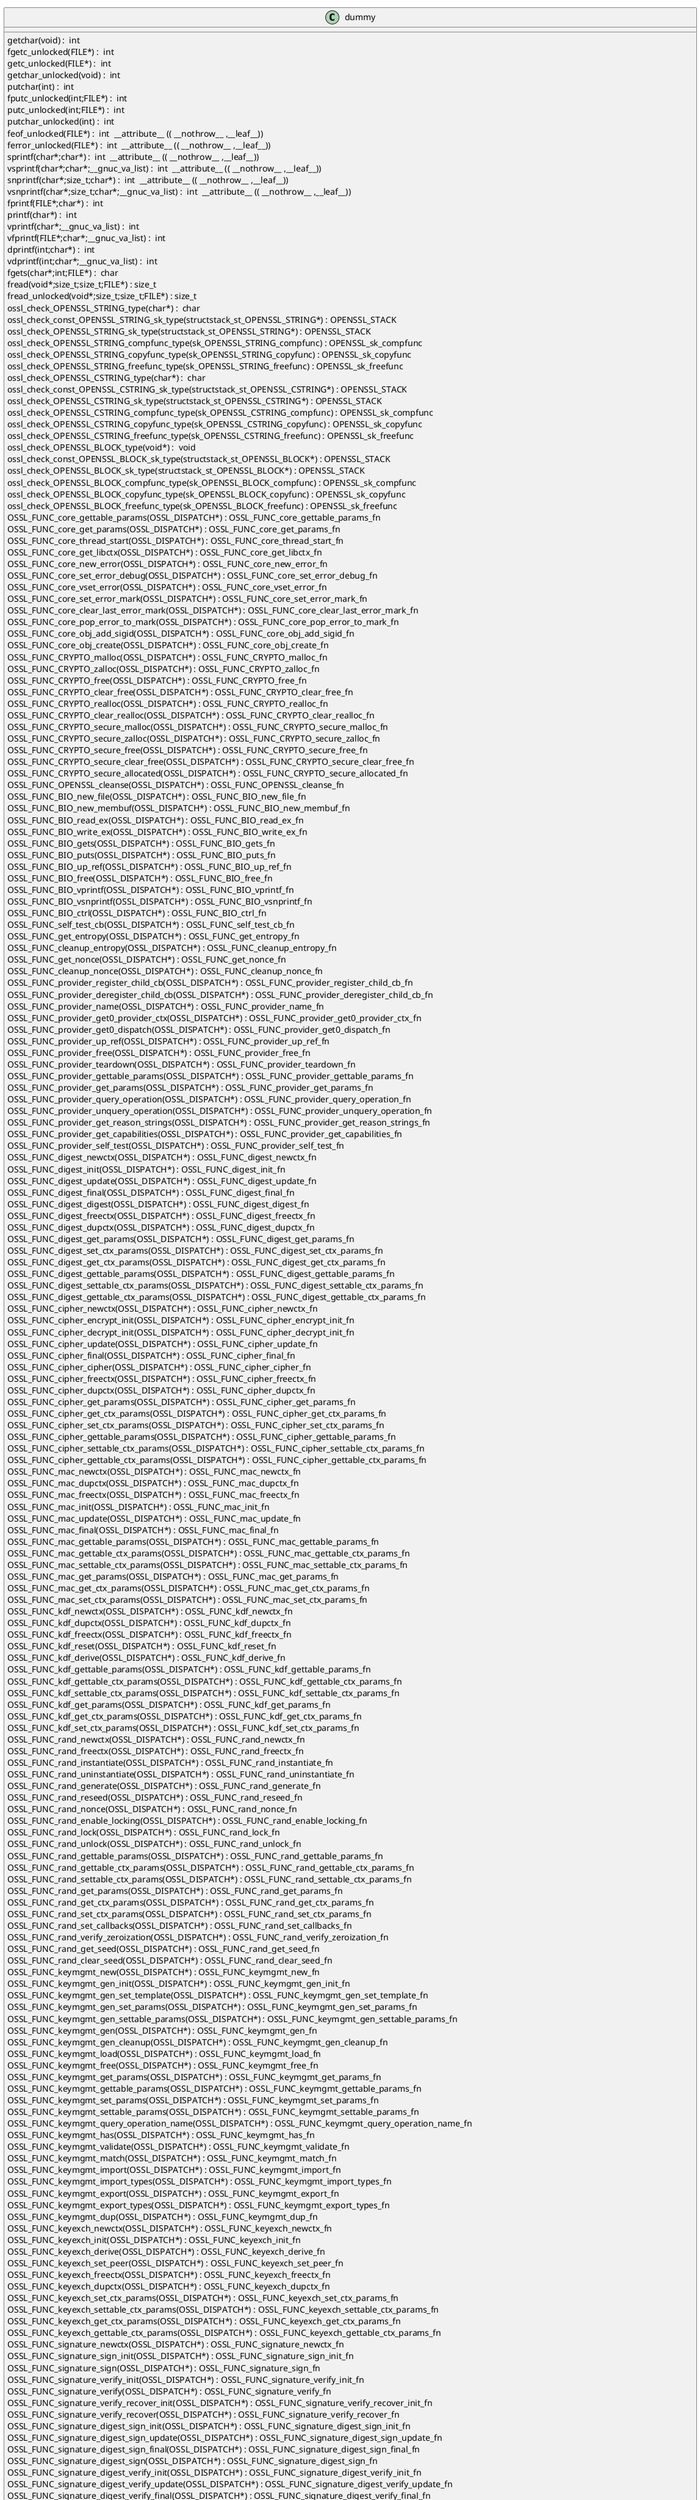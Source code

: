@startuml
!pragma layout smetana
class dummy {
getchar(void) :  int  [[[./../.././qc/apps/fipsinstall.c.html#771]]]
fgetc_unlocked(FILE*) :  int  [[[./../.././qc/apps/fipsinstall.c.html#780]]]
getc_unlocked(FILE*) :  int  [[[./../.././qc/apps/fipsinstall.c.html#790]]]
getchar_unlocked(void) :  int  [[[./../.././qc/apps/fipsinstall.c.html#797]]]
putchar(int) :  int  [[[./../.././qc/apps/fipsinstall.c.html#806]]]
fputc_unlocked(int;FILE*) :  int  [[[./../.././qc/apps/fipsinstall.c.html#815]]]
putc_unlocked(int;FILE*) :  int  [[[./../.././qc/apps/fipsinstall.c.html#825]]]
putchar_unlocked(int) :  int  [[[./../.././qc/apps/fipsinstall.c.html#832]]]
feof_unlocked(FILE*) :  int  __attribute__ (( __nothrow__ ,__leaf__)) [[[./../.././qc/apps/fipsinstall.c.html#838]]]
ferror_unlocked(FILE*) :  int  __attribute__ (( __nothrow__ ,__leaf__)) [[[./../.././qc/apps/fipsinstall.c.html#845]]]
sprintf(char*;char*) :  int  __attribute__ (( __nothrow__ ,__leaf__)) [[[./../.././qc/apps/fipsinstall.c.html#864]]]
vsprintf(char*;char*;__gnuc_va_list) :  int  __attribute__ (( __nothrow__ ,__leaf__)) [[[./../.././qc/apps/fipsinstall.c.html#877]]]
snprintf(char*;size_t;char*) :  int  __attribute__ (( __nothrow__ ,__leaf__)) [[[./../.././qc/apps/fipsinstall.c.html#896]]]
vsnprintf(char*;size_t;char*;__gnuc_va_list) :  int  __attribute__ (( __nothrow__ ,__leaf__)) [[[./../.././qc/apps/fipsinstall.c.html#910]]]
fprintf(FILE*;char*) :  int  [[[./../.././qc/apps/fipsinstall.c.html#931]]]
printf(char*) :  int  [[[./../.././qc/apps/fipsinstall.c.html#938]]]
vprintf(char*;__gnuc_va_list) :  int  [[[./../.././qc/apps/fipsinstall.c.html#950]]]
vfprintf(FILE*;char*;__gnuc_va_list) :  int  [[[./../.././qc/apps/fipsinstall.c.html#960]]]
dprintf(int;char*) :  int  [[[./../.././qc/apps/fipsinstall.c.html#975]]]
vdprintf(int;char*;__gnuc_va_list) :  int  [[[./../.././qc/apps/fipsinstall.c.html#986]]]
fgets(char*;int;FILE*) :  char  [[[./../.././qc/apps/fipsinstall.c.html#1005]]]
fread(void*;size_t;size_t;FILE*) : size_t [[[./../.././qc/apps/fipsinstall.c.html#1031]]]
fread_unlocked(void*;size_t;size_t;FILE*) : size_t [[[./../.././qc/apps/fipsinstall.c.html#1058]]]
ossl_check_OPENSSL_STRING_type(char*) :  char  [[[./../.././qc/apps/fipsinstall.c.html#1338]]]
ossl_check_const_OPENSSL_STRING_sk_type(structstack_st_OPENSSL_STRING*) : OPENSSL_STACK [[[./../.././qc/apps/fipsinstall.c.html#1338]]]
ossl_check_OPENSSL_STRING_sk_type(structstack_st_OPENSSL_STRING*) : OPENSSL_STACK [[[./../.././qc/apps/fipsinstall.c.html#1338]]]
ossl_check_OPENSSL_STRING_compfunc_type(sk_OPENSSL_STRING_compfunc) : OPENSSL_sk_compfunc [[[./../.././qc/apps/fipsinstall.c.html#1338]]]
ossl_check_OPENSSL_STRING_copyfunc_type(sk_OPENSSL_STRING_copyfunc) : OPENSSL_sk_copyfunc [[[./../.././qc/apps/fipsinstall.c.html#1338]]]
ossl_check_OPENSSL_STRING_freefunc_type(sk_OPENSSL_STRING_freefunc) : OPENSSL_sk_freefunc [[[./../.././qc/apps/fipsinstall.c.html#1338]]]
ossl_check_OPENSSL_CSTRING_type(char*) :  char  [[[./../.././qc/apps/fipsinstall.c.html#1340]]]
ossl_check_const_OPENSSL_CSTRING_sk_type(structstack_st_OPENSSL_CSTRING*) : OPENSSL_STACK [[[./../.././qc/apps/fipsinstall.c.html#1340]]]
ossl_check_OPENSSL_CSTRING_sk_type(structstack_st_OPENSSL_CSTRING*) : OPENSSL_STACK [[[./../.././qc/apps/fipsinstall.c.html#1340]]]
ossl_check_OPENSSL_CSTRING_compfunc_type(sk_OPENSSL_CSTRING_compfunc) : OPENSSL_sk_compfunc [[[./../.././qc/apps/fipsinstall.c.html#1340]]]
ossl_check_OPENSSL_CSTRING_copyfunc_type(sk_OPENSSL_CSTRING_copyfunc) : OPENSSL_sk_copyfunc [[[./../.././qc/apps/fipsinstall.c.html#1340]]]
ossl_check_OPENSSL_CSTRING_freefunc_type(sk_OPENSSL_CSTRING_freefunc) : OPENSSL_sk_freefunc [[[./../.././qc/apps/fipsinstall.c.html#1340]]]
ossl_check_OPENSSL_BLOCK_type(void*) :  void  [[[./../.././qc/apps/fipsinstall.c.html#1343]]]
ossl_check_const_OPENSSL_BLOCK_sk_type(structstack_st_OPENSSL_BLOCK*) : OPENSSL_STACK [[[./../.././qc/apps/fipsinstall.c.html#1343]]]
ossl_check_OPENSSL_BLOCK_sk_type(structstack_st_OPENSSL_BLOCK*) : OPENSSL_STACK [[[./../.././qc/apps/fipsinstall.c.html#1343]]]
ossl_check_OPENSSL_BLOCK_compfunc_type(sk_OPENSSL_BLOCK_compfunc) : OPENSSL_sk_compfunc [[[./../.././qc/apps/fipsinstall.c.html#1343]]]
ossl_check_OPENSSL_BLOCK_copyfunc_type(sk_OPENSSL_BLOCK_copyfunc) : OPENSSL_sk_copyfunc [[[./../.././qc/apps/fipsinstall.c.html#1343]]]
ossl_check_OPENSSL_BLOCK_freefunc_type(sk_OPENSSL_BLOCK_freefunc) : OPENSSL_sk_freefunc [[[./../.././qc/apps/fipsinstall.c.html#1343]]]
OSSL_FUNC_core_gettable_params(OSSL_DISPATCH*) : OSSL_FUNC_core_gettable_params_fn [[[./../.././qc/apps/fipsinstall.c.html#1626]]]
OSSL_FUNC_core_get_params(OSSL_DISPATCH*) : OSSL_FUNC_core_get_params_fn [[[./../.././qc/apps/fipsinstall.c.html#1629]]]
OSSL_FUNC_core_thread_start(OSSL_DISPATCH*) : OSSL_FUNC_core_thread_start_fn [[[./../.././qc/apps/fipsinstall.c.html#1632]]]
OSSL_FUNC_core_get_libctx(OSSL_DISPATCH*) : OSSL_FUNC_core_get_libctx_fn [[[./../.././qc/apps/fipsinstall.c.html#1636]]]
OSSL_FUNC_core_new_error(OSSL_DISPATCH*) : OSSL_FUNC_core_new_error_fn [[[./../.././qc/apps/fipsinstall.c.html#1639]]]
OSSL_FUNC_core_set_error_debug(OSSL_DISPATCH*) : OSSL_FUNC_core_set_error_debug_fn [[[./../.././qc/apps/fipsinstall.c.html#1641]]]
OSSL_FUNC_core_vset_error(OSSL_DISPATCH*) : OSSL_FUNC_core_vset_error_fn [[[./../.././qc/apps/fipsinstall.c.html#1645]]]
OSSL_FUNC_core_set_error_mark(OSSL_DISPATCH*) : OSSL_FUNC_core_set_error_mark_fn [[[./../.././qc/apps/fipsinstall.c.html#1649]]]
OSSL_FUNC_core_clear_last_error_mark(OSSL_DISPATCH*) : OSSL_FUNC_core_clear_last_error_mark_fn [[[./../.././qc/apps/fipsinstall.c.html#1651]]]
OSSL_FUNC_core_pop_error_to_mark(OSSL_DISPATCH*) : OSSL_FUNC_core_pop_error_to_mark_fn [[[./../.././qc/apps/fipsinstall.c.html#1654]]]
OSSL_FUNC_core_obj_add_sigid(OSSL_DISPATCH*) : OSSL_FUNC_core_obj_add_sigid_fn [[[./../.././qc/apps/fipsinstall.c.html#1662]]]
OSSL_FUNC_core_obj_create(OSSL_DISPATCH*) : OSSL_FUNC_core_obj_create_fn [[[./../.././qc/apps/fipsinstall.c.html#1665]]]
OSSL_FUNC_CRYPTO_malloc(OSSL_DISPATCH*) : OSSL_FUNC_CRYPTO_malloc_fn [[[./../.././qc/apps/fipsinstall.c.html#1671]]]
OSSL_FUNC_CRYPTO_zalloc(OSSL_DISPATCH*) : OSSL_FUNC_CRYPTO_zalloc_fn [[[./../.././qc/apps/fipsinstall.c.html#1674]]]
OSSL_FUNC_CRYPTO_free(OSSL_DISPATCH*) : OSSL_FUNC_CRYPTO_free_fn [[[./../.././qc/apps/fipsinstall.c.html#1677]]]
OSSL_FUNC_CRYPTO_clear_free(OSSL_DISPATCH*) : OSSL_FUNC_CRYPTO_clear_free_fn [[[./../.././qc/apps/fipsinstall.c.html#1680]]]
OSSL_FUNC_CRYPTO_realloc(OSSL_DISPATCH*) : OSSL_FUNC_CRYPTO_realloc_fn [[[./../.././qc/apps/fipsinstall.c.html#1683]]]
OSSL_FUNC_CRYPTO_clear_realloc(OSSL_DISPATCH*) : OSSL_FUNC_CRYPTO_clear_realloc_fn [[[./../.././qc/apps/fipsinstall.c.html#1686]]]
OSSL_FUNC_CRYPTO_secure_malloc(OSSL_DISPATCH*) : OSSL_FUNC_CRYPTO_secure_malloc_fn [[[./../.././qc/apps/fipsinstall.c.html#1690]]]
OSSL_FUNC_CRYPTO_secure_zalloc(OSSL_DISPATCH*) : OSSL_FUNC_CRYPTO_secure_zalloc_fn [[[./../.././qc/apps/fipsinstall.c.html#1693]]]
OSSL_FUNC_CRYPTO_secure_free(OSSL_DISPATCH*) : OSSL_FUNC_CRYPTO_secure_free_fn [[[./../.././qc/apps/fipsinstall.c.html#1696]]]
OSSL_FUNC_CRYPTO_secure_clear_free(OSSL_DISPATCH*) : OSSL_FUNC_CRYPTO_secure_clear_free_fn [[[./../.././qc/apps/fipsinstall.c.html#1699]]]
OSSL_FUNC_CRYPTO_secure_allocated(OSSL_DISPATCH*) : OSSL_FUNC_CRYPTO_secure_allocated_fn [[[./../.././qc/apps/fipsinstall.c.html#1703]]]
OSSL_FUNC_OPENSSL_cleanse(OSSL_DISPATCH*) : OSSL_FUNC_OPENSSL_cleanse_fn [[[./../.././qc/apps/fipsinstall.c.html#1706]]]
OSSL_FUNC_BIO_new_file(OSSL_DISPATCH*) : OSSL_FUNC_BIO_new_file_fn [[[./../.././qc/apps/fipsinstall.c.html#1708]]]
OSSL_FUNC_BIO_new_membuf(OSSL_DISPATCH*) : OSSL_FUNC_BIO_new_membuf_fn [[[./../.././qc/apps/fipsinstall.c.html#1710]]]
OSSL_FUNC_BIO_read_ex(OSSL_DISPATCH*) : OSSL_FUNC_BIO_read_ex_fn [[[./../.././qc/apps/fipsinstall.c.html#1711]]]
OSSL_FUNC_BIO_write_ex(OSSL_DISPATCH*) : OSSL_FUNC_BIO_write_ex_fn [[[./../.././qc/apps/fipsinstall.c.html#1713]]]
OSSL_FUNC_BIO_gets(OSSL_DISPATCH*) : OSSL_FUNC_BIO_gets_fn [[[./../.././qc/apps/fipsinstall.c.html#1715]]]
OSSL_FUNC_BIO_puts(OSSL_DISPATCH*) : OSSL_FUNC_BIO_puts_fn [[[./../.././qc/apps/fipsinstall.c.html#1716]]]
OSSL_FUNC_BIO_up_ref(OSSL_DISPATCH*) : OSSL_FUNC_BIO_up_ref_fn [[[./../.././qc/apps/fipsinstall.c.html#1717]]]
OSSL_FUNC_BIO_free(OSSL_DISPATCH*) : OSSL_FUNC_BIO_free_fn [[[./../.././qc/apps/fipsinstall.c.html#1718]]]
OSSL_FUNC_BIO_vprintf(OSSL_DISPATCH*) : OSSL_FUNC_BIO_vprintf_fn [[[./../.././qc/apps/fipsinstall.c.html#1719]]]
OSSL_FUNC_BIO_vsnprintf(OSSL_DISPATCH*) : OSSL_FUNC_BIO_vsnprintf_fn [[[./../.././qc/apps/fipsinstall.c.html#1721]]]
OSSL_FUNC_BIO_ctrl(OSSL_DISPATCH*) : OSSL_FUNC_BIO_ctrl_fn [[[./../.././qc/apps/fipsinstall.c.html#1723]]]
OSSL_FUNC_self_test_cb(OSSL_DISPATCH*) : OSSL_FUNC_self_test_cb_fn [[[./../.././qc/apps/fipsinstall.c.html#1727]]]
OSSL_FUNC_get_entropy(OSSL_DISPATCH*) : OSSL_FUNC_get_entropy_fn [[[./../.././qc/apps/fipsinstall.c.html#1735]]]
OSSL_FUNC_cleanup_entropy(OSSL_DISPATCH*) : OSSL_FUNC_cleanup_entropy_fn [[[./../.././qc/apps/fipsinstall.c.html#1738]]]
OSSL_FUNC_get_nonce(OSSL_DISPATCH*) : OSSL_FUNC_get_nonce_fn [[[./../.././qc/apps/fipsinstall.c.html#1740]]]
OSSL_FUNC_cleanup_nonce(OSSL_DISPATCH*) : OSSL_FUNC_cleanup_nonce_fn [[[./../.././qc/apps/fipsinstall.c.html#1744]]]
OSSL_FUNC_provider_register_child_cb(OSSL_DISPATCH*) : OSSL_FUNC_provider_register_child_cb_fn [[[./../.././qc/apps/fipsinstall.c.html#1746]]]
OSSL_FUNC_provider_deregister_child_cb(OSSL_DISPATCH*) : OSSL_FUNC_provider_deregister_child_cb_fn [[[./../.././qc/apps/fipsinstall.c.html#1752]]]
OSSL_FUNC_provider_name(OSSL_DISPATCH*) : OSSL_FUNC_provider_name_fn [[[./../.././qc/apps/fipsinstall.c.html#1754]]]
OSSL_FUNC_provider_get0_provider_ctx(OSSL_DISPATCH*) : OSSL_FUNC_provider_get0_provider_ctx_fn [[[./../.././qc/apps/fipsinstall.c.html#1756]]]
OSSL_FUNC_provider_get0_dispatch(OSSL_DISPATCH*) : OSSL_FUNC_provider_get0_dispatch_fn [[[./../.././qc/apps/fipsinstall.c.html#1758]]]
OSSL_FUNC_provider_up_ref(OSSL_DISPATCH*) : OSSL_FUNC_provider_up_ref_fn [[[./../.././qc/apps/fipsinstall.c.html#1760]]]
OSSL_FUNC_provider_free(OSSL_DISPATCH*) : OSSL_FUNC_provider_free_fn [[[./../.././qc/apps/fipsinstall.c.html#1762]]]
OSSL_FUNC_provider_teardown(OSSL_DISPATCH*) : OSSL_FUNC_provider_teardown_fn [[[./../.././qc/apps/fipsinstall.c.html#1767]]]
OSSL_FUNC_provider_gettable_params(OSSL_DISPATCH*) : OSSL_FUNC_provider_gettable_params_fn [[[./../.././qc/apps/fipsinstall.c.html#1769]]]
OSSL_FUNC_provider_get_params(OSSL_DISPATCH*) : OSSL_FUNC_provider_get_params_fn [[[./../.././qc/apps/fipsinstall.c.html#1772]]]
OSSL_FUNC_provider_query_operation(OSSL_DISPATCH*) : OSSL_FUNC_provider_query_operation_fn [[[./../.././qc/apps/fipsinstall.c.html#1775]]]
OSSL_FUNC_provider_unquery_operation(OSSL_DISPATCH*) : OSSL_FUNC_provider_unquery_operation_fn [[[./../.././qc/apps/fipsinstall.c.html#1778]]]
OSSL_FUNC_provider_get_reason_strings(OSSL_DISPATCH*) : OSSL_FUNC_provider_get_reason_strings_fn [[[./../.././qc/apps/fipsinstall.c.html#1781]]]
OSSL_FUNC_provider_get_capabilities(OSSL_DISPATCH*) : OSSL_FUNC_provider_get_capabilities_fn [[[./../.././qc/apps/fipsinstall.c.html#1784]]]
OSSL_FUNC_provider_self_test(OSSL_DISPATCH*) : OSSL_FUNC_provider_self_test_fn [[[./../.././qc/apps/fipsinstall.c.html#1787]]]
OSSL_FUNC_digest_newctx(OSSL_DISPATCH*) : OSSL_FUNC_digest_newctx_fn [[[./../.././qc/apps/fipsinstall.c.html#1789]]]
OSSL_FUNC_digest_init(OSSL_DISPATCH*) : OSSL_FUNC_digest_init_fn [[[./../.././qc/apps/fipsinstall.c.html#1790]]]
OSSL_FUNC_digest_update(OSSL_DISPATCH*) : OSSL_FUNC_digest_update_fn [[[./../.././qc/apps/fipsinstall.c.html#1791]]]
OSSL_FUNC_digest_final(OSSL_DISPATCH*) : OSSL_FUNC_digest_final_fn [[[./../.././qc/apps/fipsinstall.c.html#1793]]]
OSSL_FUNC_digest_digest(OSSL_DISPATCH*) : OSSL_FUNC_digest_digest_fn [[[./../.././qc/apps/fipsinstall.c.html#1796]]]
OSSL_FUNC_digest_freectx(OSSL_DISPATCH*) : OSSL_FUNC_digest_freectx_fn [[[./../.././qc/apps/fipsinstall.c.html#1800]]]
OSSL_FUNC_digest_dupctx(OSSL_DISPATCH*) : OSSL_FUNC_digest_dupctx_fn [[[./../.././qc/apps/fipsinstall.c.html#1801]]]
OSSL_FUNC_digest_get_params(OSSL_DISPATCH*) : OSSL_FUNC_digest_get_params_fn [[[./../.././qc/apps/fipsinstall.c.html#1803]]]
OSSL_FUNC_digest_set_ctx_params(OSSL_DISPATCH*) : OSSL_FUNC_digest_set_ctx_params_fn [[[./../.././qc/apps/fipsinstall.c.html#1804]]]
OSSL_FUNC_digest_get_ctx_params(OSSL_DISPATCH*) : OSSL_FUNC_digest_get_ctx_params_fn [[[./../.././qc/apps/fipsinstall.c.html#1806]]]
OSSL_FUNC_digest_gettable_params(OSSL_DISPATCH*) : OSSL_FUNC_digest_gettable_params_fn [[[./../.././qc/apps/fipsinstall.c.html#1808]]]
OSSL_FUNC_digest_settable_ctx_params(OSSL_DISPATCH*) : OSSL_FUNC_digest_settable_ctx_params_fn [[[./../.././qc/apps/fipsinstall.c.html#1810]]]
OSSL_FUNC_digest_gettable_ctx_params(OSSL_DISPATCH*) : OSSL_FUNC_digest_gettable_ctx_params_fn [[[./../.././qc/apps/fipsinstall.c.html#1812]]]
OSSL_FUNC_cipher_newctx(OSSL_DISPATCH*) : OSSL_FUNC_cipher_newctx_fn [[[./../.././qc/apps/fipsinstall.c.html#1814]]]
OSSL_FUNC_cipher_encrypt_init(OSSL_DISPATCH*) : OSSL_FUNC_cipher_encrypt_init_fn [[[./../.././qc/apps/fipsinstall.c.html#1815]]]
OSSL_FUNC_cipher_decrypt_init(OSSL_DISPATCH*) : OSSL_FUNC_cipher_decrypt_init_fn [[[./../.././qc/apps/fipsinstall.c.html#1821]]]
OSSL_FUNC_cipher_update(OSSL_DISPATCH*) : OSSL_FUNC_cipher_update_fn [[[./../.././qc/apps/fipsinstall.c.html#1827]]]
OSSL_FUNC_cipher_final(OSSL_DISPATCH*) : OSSL_FUNC_cipher_final_fn [[[./../.././qc/apps/fipsinstall.c.html#1831]]]
OSSL_FUNC_cipher_cipher(OSSL_DISPATCH*) : OSSL_FUNC_cipher_cipher_fn [[[./../.././qc/apps/fipsinstall.c.html#1834]]]
OSSL_FUNC_cipher_freectx(OSSL_DISPATCH*) : OSSL_FUNC_cipher_freectx_fn [[[./../.././qc/apps/fipsinstall.c.html#1838]]]
OSSL_FUNC_cipher_dupctx(OSSL_DISPATCH*) : OSSL_FUNC_cipher_dupctx_fn [[[./../.././qc/apps/fipsinstall.c.html#1839]]]
OSSL_FUNC_cipher_get_params(OSSL_DISPATCH*) : OSSL_FUNC_cipher_get_params_fn [[[./../.././qc/apps/fipsinstall.c.html#1840]]]
OSSL_FUNC_cipher_get_ctx_params(OSSL_DISPATCH*) : OSSL_FUNC_cipher_get_ctx_params_fn [[[./../.././qc/apps/fipsinstall.c.html#1841]]]
OSSL_FUNC_cipher_set_ctx_params(OSSL_DISPATCH*) : OSSL_FUNC_cipher_set_ctx_params_fn [[[./../.././qc/apps/fipsinstall.c.html#1843]]]
OSSL_FUNC_cipher_gettable_params(OSSL_DISPATCH*) : OSSL_FUNC_cipher_gettable_params_fn [[[./../.././qc/apps/fipsinstall.c.html#1845]]]
OSSL_FUNC_cipher_settable_ctx_params(OSSL_DISPATCH*) : OSSL_FUNC_cipher_settable_ctx_params_fn [[[./../.././qc/apps/fipsinstall.c.html#1847]]]
OSSL_FUNC_cipher_gettable_ctx_params(OSSL_DISPATCH*) : OSSL_FUNC_cipher_gettable_ctx_params_fn [[[./../.././qc/apps/fipsinstall.c.html#1849]]]
OSSL_FUNC_mac_newctx(OSSL_DISPATCH*) : OSSL_FUNC_mac_newctx_fn [[[./../.././qc/apps/fipsinstall.c.html#1851]]]
OSSL_FUNC_mac_dupctx(OSSL_DISPATCH*) : OSSL_FUNC_mac_dupctx_fn [[[./../.././qc/apps/fipsinstall.c.html#1852]]]
OSSL_FUNC_mac_freectx(OSSL_DISPATCH*) : OSSL_FUNC_mac_freectx_fn [[[./../.././qc/apps/fipsinstall.c.html#1853]]]
OSSL_FUNC_mac_init(OSSL_DISPATCH*) : OSSL_FUNC_mac_init_fn [[[./../.././qc/apps/fipsinstall.c.html#1854]]]
OSSL_FUNC_mac_update(OSSL_DISPATCH*) : OSSL_FUNC_mac_update_fn [[[./../.././qc/apps/fipsinstall.c.html#1856]]]
OSSL_FUNC_mac_final(OSSL_DISPATCH*) : OSSL_FUNC_mac_final_fn [[[./../.././qc/apps/fipsinstall.c.html#1858]]]
OSSL_FUNC_mac_gettable_params(OSSL_DISPATCH*) : OSSL_FUNC_mac_gettable_params_fn [[[./../.././qc/apps/fipsinstall.c.html#1861]]]
OSSL_FUNC_mac_gettable_ctx_params(OSSL_DISPATCH*) : OSSL_FUNC_mac_gettable_ctx_params_fn [[[./../.././qc/apps/fipsinstall.c.html#1862]]]
OSSL_FUNC_mac_settable_ctx_params(OSSL_DISPATCH*) : OSSL_FUNC_mac_settable_ctx_params_fn [[[./../.././qc/apps/fipsinstall.c.html#1864]]]
OSSL_FUNC_mac_get_params(OSSL_DISPATCH*) : OSSL_FUNC_mac_get_params_fn [[[./../.././qc/apps/fipsinstall.c.html#1866]]]
OSSL_FUNC_mac_get_ctx_params(OSSL_DISPATCH*) : OSSL_FUNC_mac_get_ctx_params_fn [[[./../.././qc/apps/fipsinstall.c.html#1867]]]
OSSL_FUNC_mac_set_ctx_params(OSSL_DISPATCH*) : OSSL_FUNC_mac_set_ctx_params_fn [[[./../.././qc/apps/fipsinstall.c.html#1869]]]
OSSL_FUNC_kdf_newctx(OSSL_DISPATCH*) : OSSL_FUNC_kdf_newctx_fn [[[./../.././qc/apps/fipsinstall.c.html#1871]]]
OSSL_FUNC_kdf_dupctx(OSSL_DISPATCH*) : OSSL_FUNC_kdf_dupctx_fn [[[./../.././qc/apps/fipsinstall.c.html#1872]]]
OSSL_FUNC_kdf_freectx(OSSL_DISPATCH*) : OSSL_FUNC_kdf_freectx_fn [[[./../.././qc/apps/fipsinstall.c.html#1873]]]
OSSL_FUNC_kdf_reset(OSSL_DISPATCH*) : OSSL_FUNC_kdf_reset_fn [[[./../.././qc/apps/fipsinstall.c.html#1874]]]
OSSL_FUNC_kdf_derive(OSSL_DISPATCH*) : OSSL_FUNC_kdf_derive_fn [[[./../.././qc/apps/fipsinstall.c.html#1875]]]
OSSL_FUNC_kdf_gettable_params(OSSL_DISPATCH*) : OSSL_FUNC_kdf_gettable_params_fn [[[./../.././qc/apps/fipsinstall.c.html#1877]]]
OSSL_FUNC_kdf_gettable_ctx_params(OSSL_DISPATCH*) : OSSL_FUNC_kdf_gettable_ctx_params_fn [[[./../.././qc/apps/fipsinstall.c.html#1878]]]
OSSL_FUNC_kdf_settable_ctx_params(OSSL_DISPATCH*) : OSSL_FUNC_kdf_settable_ctx_params_fn [[[./../.././qc/apps/fipsinstall.c.html#1880]]]
OSSL_FUNC_kdf_get_params(OSSL_DISPATCH*) : OSSL_FUNC_kdf_get_params_fn [[[./../.././qc/apps/fipsinstall.c.html#1882]]]
OSSL_FUNC_kdf_get_ctx_params(OSSL_DISPATCH*) : OSSL_FUNC_kdf_get_ctx_params_fn [[[./../.././qc/apps/fipsinstall.c.html#1883]]]
OSSL_FUNC_kdf_set_ctx_params(OSSL_DISPATCH*) : OSSL_FUNC_kdf_set_ctx_params_fn [[[./../.././qc/apps/fipsinstall.c.html#1885]]]
OSSL_FUNC_rand_newctx(OSSL_DISPATCH*) : OSSL_FUNC_rand_newctx_fn [[[./../.././qc/apps/fipsinstall.c.html#1887]]]
OSSL_FUNC_rand_freectx(OSSL_DISPATCH*) : OSSL_FUNC_rand_freectx_fn [[[./../.././qc/apps/fipsinstall.c.html#1890]]]
OSSL_FUNC_rand_instantiate(OSSL_DISPATCH*) : OSSL_FUNC_rand_instantiate_fn [[[./../.././qc/apps/fipsinstall.c.html#1891]]]
OSSL_FUNC_rand_uninstantiate(OSSL_DISPATCH*) : OSSL_FUNC_rand_uninstantiate_fn [[[./../.././qc/apps/fipsinstall.c.html#1896]]]
OSSL_FUNC_rand_generate(OSSL_DISPATCH*) : OSSL_FUNC_rand_generate_fn [[[./../.././qc/apps/fipsinstall.c.html#1897]]]
OSSL_FUNC_rand_reseed(OSSL_DISPATCH*) : OSSL_FUNC_rand_reseed_fn [[[./../.././qc/apps/fipsinstall.c.html#1901]]]
OSSL_FUNC_rand_nonce(OSSL_DISPATCH*) : OSSL_FUNC_rand_nonce_fn [[[./../.././qc/apps/fipsinstall.c.html#1905]]]
OSSL_FUNC_rand_enable_locking(OSSL_DISPATCH*) : OSSL_FUNC_rand_enable_locking_fn [[[./../.././qc/apps/fipsinstall.c.html#1908]]]
OSSL_FUNC_rand_lock(OSSL_DISPATCH*) : OSSL_FUNC_rand_lock_fn [[[./../.././qc/apps/fipsinstall.c.html#1909]]]
OSSL_FUNC_rand_unlock(OSSL_DISPATCH*) : OSSL_FUNC_rand_unlock_fn [[[./../.././qc/apps/fipsinstall.c.html#1910]]]
OSSL_FUNC_rand_gettable_params(OSSL_DISPATCH*) : OSSL_FUNC_rand_gettable_params_fn [[[./../.././qc/apps/fipsinstall.c.html#1911]]]
OSSL_FUNC_rand_gettable_ctx_params(OSSL_DISPATCH*) : OSSL_FUNC_rand_gettable_ctx_params_fn [[[./../.././qc/apps/fipsinstall.c.html#1912]]]
OSSL_FUNC_rand_settable_ctx_params(OSSL_DISPATCH*) : OSSL_FUNC_rand_settable_ctx_params_fn [[[./../.././qc/apps/fipsinstall.c.html#1914]]]
OSSL_FUNC_rand_get_params(OSSL_DISPATCH*) : OSSL_FUNC_rand_get_params_fn [[[./../.././qc/apps/fipsinstall.c.html#1916]]]
OSSL_FUNC_rand_get_ctx_params(OSSL_DISPATCH*) : OSSL_FUNC_rand_get_ctx_params_fn [[[./../.././qc/apps/fipsinstall.c.html#1917]]]
OSSL_FUNC_rand_set_ctx_params(OSSL_DISPATCH*) : OSSL_FUNC_rand_set_ctx_params_fn [[[./../.././qc/apps/fipsinstall.c.html#1919]]]
OSSL_FUNC_rand_set_callbacks(OSSL_DISPATCH*) : OSSL_FUNC_rand_set_callbacks_fn [[[./../.././qc/apps/fipsinstall.c.html#1921]]]
OSSL_FUNC_rand_verify_zeroization(OSSL_DISPATCH*) : OSSL_FUNC_rand_verify_zeroization_fn [[[./../.././qc/apps/fipsinstall.c.html#1926]]]
OSSL_FUNC_rand_get_seed(OSSL_DISPATCH*) : OSSL_FUNC_rand_get_seed_fn [[[./../.././qc/apps/fipsinstall.c.html#1928]]]
OSSL_FUNC_rand_clear_seed(OSSL_DISPATCH*) : OSSL_FUNC_rand_clear_seed_fn [[[./../.././qc/apps/fipsinstall.c.html#1933]]]
OSSL_FUNC_keymgmt_new(OSSL_DISPATCH*) : OSSL_FUNC_keymgmt_new_fn [[[./../.././qc/apps/fipsinstall.c.html#1935]]]
OSSL_FUNC_keymgmt_gen_init(OSSL_DISPATCH*) : OSSL_FUNC_keymgmt_gen_init_fn [[[./../.././qc/apps/fipsinstall.c.html#1937]]]
OSSL_FUNC_keymgmt_gen_set_template(OSSL_DISPATCH*) : OSSL_FUNC_keymgmt_gen_set_template_fn [[[./../.././qc/apps/fipsinstall.c.html#1939]]]
OSSL_FUNC_keymgmt_gen_set_params(OSSL_DISPATCH*) : OSSL_FUNC_keymgmt_gen_set_params_fn [[[./../.././qc/apps/fipsinstall.c.html#1941]]]
OSSL_FUNC_keymgmt_gen_settable_params(OSSL_DISPATCH*) : OSSL_FUNC_keymgmt_gen_settable_params_fn [[[./../.././qc/apps/fipsinstall.c.html#1943]]]
OSSL_FUNC_keymgmt_gen(OSSL_DISPATCH*) : OSSL_FUNC_keymgmt_gen_fn [[[./../.././qc/apps/fipsinstall.c.html#1946]]]
OSSL_FUNC_keymgmt_gen_cleanup(OSSL_DISPATCH*) : OSSL_FUNC_keymgmt_gen_cleanup_fn [[[./../.././qc/apps/fipsinstall.c.html#1948]]]
OSSL_FUNC_keymgmt_load(OSSL_DISPATCH*) : OSSL_FUNC_keymgmt_load_fn [[[./../.././qc/apps/fipsinstall.c.html#1952]]]
OSSL_FUNC_keymgmt_free(OSSL_DISPATCH*) : OSSL_FUNC_keymgmt_free_fn [[[./../.././qc/apps/fipsinstall.c.html#1957]]]
OSSL_FUNC_keymgmt_get_params(OSSL_DISPATCH*) : OSSL_FUNC_keymgmt_get_params_fn [[[./../.././qc/apps/fipsinstall.c.html#1962]]]
OSSL_FUNC_keymgmt_gettable_params(OSSL_DISPATCH*) : OSSL_FUNC_keymgmt_gettable_params_fn [[[./../.././qc/apps/fipsinstall.c.html#1964]]]
OSSL_FUNC_keymgmt_set_params(OSSL_DISPATCH*) : OSSL_FUNC_keymgmt_set_params_fn [[[./../.././qc/apps/fipsinstall.c.html#1969]]]
OSSL_FUNC_keymgmt_settable_params(OSSL_DISPATCH*) : OSSL_FUNC_keymgmt_settable_params_fn [[[./../.././qc/apps/fipsinstall.c.html#1971]]]
OSSL_FUNC_keymgmt_query_operation_name(OSSL_DISPATCH*) : OSSL_FUNC_keymgmt_query_operation_name_fn [[[./../.././qc/apps/fipsinstall.c.html#1976]]]
OSSL_FUNC_keymgmt_has(OSSL_DISPATCH*) : OSSL_FUNC_keymgmt_has_fn [[[./../.././qc/apps/fipsinstall.c.html#1981]]]
OSSL_FUNC_keymgmt_validate(OSSL_DISPATCH*) : OSSL_FUNC_keymgmt_validate_fn [[[./../.././qc/apps/fipsinstall.c.html#1985]]]
OSSL_FUNC_keymgmt_match(OSSL_DISPATCH*) : OSSL_FUNC_keymgmt_match_fn [[[./../.././qc/apps/fipsinstall.c.html#1990]]]
OSSL_FUNC_keymgmt_import(OSSL_DISPATCH*) : OSSL_FUNC_keymgmt_import_fn [[[./../.././qc/apps/fipsinstall.c.html#1992]]]
OSSL_FUNC_keymgmt_import_types(OSSL_DISPATCH*) : OSSL_FUNC_keymgmt_import_types_fn [[[./../.././qc/apps/fipsinstall.c.html#1994]]]
OSSL_FUNC_keymgmt_export(OSSL_DISPATCH*) : OSSL_FUNC_keymgmt_export_fn [[[./../.././qc/apps/fipsinstall.c.html#1996]]]
OSSL_FUNC_keymgmt_export_types(OSSL_DISPATCH*) : OSSL_FUNC_keymgmt_export_types_fn [[[./../.././qc/apps/fipsinstall.c.html#1999]]]
OSSL_FUNC_keymgmt_dup(OSSL_DISPATCH*) : OSSL_FUNC_keymgmt_dup_fn [[[./../.././qc/apps/fipsinstall.c.html#2004]]]
OSSL_FUNC_keyexch_newctx(OSSL_DISPATCH*) : OSSL_FUNC_keyexch_newctx_fn [[[./../.././qc/apps/fipsinstall.c.html#2006]]]
OSSL_FUNC_keyexch_init(OSSL_DISPATCH*) : OSSL_FUNC_keyexch_init_fn [[[./../.././qc/apps/fipsinstall.c.html#2007]]]
OSSL_FUNC_keyexch_derive(OSSL_DISPATCH*) : OSSL_FUNC_keyexch_derive_fn [[[./../.././qc/apps/fipsinstall.c.html#2009]]]
OSSL_FUNC_keyexch_set_peer(OSSL_DISPATCH*) : OSSL_FUNC_keyexch_set_peer_fn [[[./../.././qc/apps/fipsinstall.c.html#2011]]]
OSSL_FUNC_keyexch_freectx(OSSL_DISPATCH*) : OSSL_FUNC_keyexch_freectx_fn [[[./../.././qc/apps/fipsinstall.c.html#2012]]]
OSSL_FUNC_keyexch_dupctx(OSSL_DISPATCH*) : OSSL_FUNC_keyexch_dupctx_fn [[[./../.././qc/apps/fipsinstall.c.html#2013]]]
OSSL_FUNC_keyexch_set_ctx_params(OSSL_DISPATCH*) : OSSL_FUNC_keyexch_set_ctx_params_fn [[[./../.././qc/apps/fipsinstall.c.html#2014]]]
OSSL_FUNC_keyexch_settable_ctx_params(OSSL_DISPATCH*) : OSSL_FUNC_keyexch_settable_ctx_params_fn [[[./../.././qc/apps/fipsinstall.c.html#2016]]]
OSSL_FUNC_keyexch_get_ctx_params(OSSL_DISPATCH*) : OSSL_FUNC_keyexch_get_ctx_params_fn [[[./../.././qc/apps/fipsinstall.c.html#2018]]]
OSSL_FUNC_keyexch_gettable_ctx_params(OSSL_DISPATCH*) : OSSL_FUNC_keyexch_gettable_ctx_params_fn [[[./../.././qc/apps/fipsinstall.c.html#2020]]]
OSSL_FUNC_signature_newctx(OSSL_DISPATCH*) : OSSL_FUNC_signature_newctx_fn [[[./../.././qc/apps/fipsinstall.c.html#2022]]]
OSSL_FUNC_signature_sign_init(OSSL_DISPATCH*) : OSSL_FUNC_signature_sign_init_fn [[[./../.././qc/apps/fipsinstall.c.html#2024]]]
OSSL_FUNC_signature_sign(OSSL_DISPATCH*) : OSSL_FUNC_signature_sign_fn [[[./../.././qc/apps/fipsinstall.c.html#2026]]]
OSSL_FUNC_signature_verify_init(OSSL_DISPATCH*) : OSSL_FUNC_signature_verify_init_fn [[[./../.././qc/apps/fipsinstall.c.html#2030]]]
OSSL_FUNC_signature_verify(OSSL_DISPATCH*) : OSSL_FUNC_signature_verify_fn [[[./../.././qc/apps/fipsinstall.c.html#2032]]]
OSSL_FUNC_signature_verify_recover_init(OSSL_DISPATCH*) : OSSL_FUNC_signature_verify_recover_init_fn [[[./../.././qc/apps/fipsinstall.c.html#2037]]]
OSSL_FUNC_signature_verify_recover(OSSL_DISPATCH*) : OSSL_FUNC_signature_verify_recover_fn [[[./../.././qc/apps/fipsinstall.c.html#2039]]]
OSSL_FUNC_signature_digest_sign_init(OSSL_DISPATCH*) : OSSL_FUNC_signature_digest_sign_init_fn [[[./../.././qc/apps/fipsinstall.c.html#2042]]]
OSSL_FUNC_signature_digest_sign_update(OSSL_DISPATCH*) : OSSL_FUNC_signature_digest_sign_update_fn [[[./../.././qc/apps/fipsinstall.c.html#2045]]]
OSSL_FUNC_signature_digest_sign_final(OSSL_DISPATCH*) : OSSL_FUNC_signature_digest_sign_final_fn [[[./../.././qc/apps/fipsinstall.c.html#2047]]]
OSSL_FUNC_signature_digest_sign(OSSL_DISPATCH*) : OSSL_FUNC_signature_digest_sign_fn [[[./../.././qc/apps/fipsinstall.c.html#2050]]]
OSSL_FUNC_signature_digest_verify_init(OSSL_DISPATCH*) : OSSL_FUNC_signature_digest_verify_init_fn [[[./../.././qc/apps/fipsinstall.c.html#2053]]]
OSSL_FUNC_signature_digest_verify_update(OSSL_DISPATCH*) : OSSL_FUNC_signature_digest_verify_update_fn [[[./../.././qc/apps/fipsinstall.c.html#2056]]]
OSSL_FUNC_signature_digest_verify_final(OSSL_DISPATCH*) : OSSL_FUNC_signature_digest_verify_final_fn [[[./../.././qc/apps/fipsinstall.c.html#2058]]]
OSSL_FUNC_signature_digest_verify(OSSL_DISPATCH*) : OSSL_FUNC_signature_digest_verify_fn [[[./../.././qc/apps/fipsinstall.c.html#2060]]]
OSSL_FUNC_signature_freectx(OSSL_DISPATCH*) : OSSL_FUNC_signature_freectx_fn [[[./../.././qc/apps/fipsinstall.c.html#2063]]]
OSSL_FUNC_signature_dupctx(OSSL_DISPATCH*) : OSSL_FUNC_signature_dupctx_fn [[[./../.././qc/apps/fipsinstall.c.html#2064]]]
OSSL_FUNC_signature_get_ctx_params(OSSL_DISPATCH*) : OSSL_FUNC_signature_get_ctx_params_fn [[[./../.././qc/apps/fipsinstall.c.html#2065]]]
OSSL_FUNC_signature_gettable_ctx_params(OSSL_DISPATCH*) : OSSL_FUNC_signature_gettable_ctx_params_fn [[[./../.././qc/apps/fipsinstall.c.html#2067]]]
OSSL_FUNC_signature_set_ctx_params(OSSL_DISPATCH*) : OSSL_FUNC_signature_set_ctx_params_fn [[[./../.././qc/apps/fipsinstall.c.html#2069]]]
OSSL_FUNC_signature_settable_ctx_params(OSSL_DISPATCH*) : OSSL_FUNC_signature_settable_ctx_params_fn [[[./../.././qc/apps/fipsinstall.c.html#2071]]]
OSSL_FUNC_signature_get_ctx_md_params(OSSL_DISPATCH*) : OSSL_FUNC_signature_get_ctx_md_params_fn [[[./../.././qc/apps/fipsinstall.c.html#2073]]]
OSSL_FUNC_signature_gettable_ctx_md_params(OSSL_DISPATCH*) : OSSL_FUNC_signature_gettable_ctx_md_params_fn [[[./../.././qc/apps/fipsinstall.c.html#2075]]]
OSSL_FUNC_signature_set_ctx_md_params(OSSL_DISPATCH*) : OSSL_FUNC_signature_set_ctx_md_params_fn [[[./../.././qc/apps/fipsinstall.c.html#2077]]]
OSSL_FUNC_signature_settable_ctx_md_params(OSSL_DISPATCH*) : OSSL_FUNC_signature_settable_ctx_md_params_fn [[[./../.././qc/apps/fipsinstall.c.html#2079]]]
OSSL_FUNC_asym_cipher_newctx(OSSL_DISPATCH*) : OSSL_FUNC_asym_cipher_newctx_fn [[[./../.././qc/apps/fipsinstall.c.html#2081]]]
OSSL_FUNC_asym_cipher_encrypt_init(OSSL_DISPATCH*) : OSSL_FUNC_asym_cipher_encrypt_init_fn [[[./../.././qc/apps/fipsinstall.c.html#2082]]]
OSSL_FUNC_asym_cipher_encrypt(OSSL_DISPATCH*) : OSSL_FUNC_asym_cipher_encrypt_fn [[[./../.././qc/apps/fipsinstall.c.html#2084]]]
OSSL_FUNC_asym_cipher_decrypt_init(OSSL_DISPATCH*) : OSSL_FUNC_asym_cipher_decrypt_init_fn [[[./../.././qc/apps/fipsinstall.c.html#2089]]]
OSSL_FUNC_asym_cipher_decrypt(OSSL_DISPATCH*) : OSSL_FUNC_asym_cipher_decrypt_fn [[[./../.././qc/apps/fipsinstall.c.html#2091]]]
OSSL_FUNC_asym_cipher_freectx(OSSL_DISPATCH*) : OSSL_FUNC_asym_cipher_freectx_fn [[[./../.././qc/apps/fipsinstall.c.html#2096]]]
OSSL_FUNC_asym_cipher_dupctx(OSSL_DISPATCH*) : OSSL_FUNC_asym_cipher_dupctx_fn [[[./../.././qc/apps/fipsinstall.c.html#2097]]]
OSSL_FUNC_asym_cipher_get_ctx_params(OSSL_DISPATCH*) : OSSL_FUNC_asym_cipher_get_ctx_params_fn [[[./../.././qc/apps/fipsinstall.c.html#2098]]]
OSSL_FUNC_asym_cipher_gettable_ctx_params(OSSL_DISPATCH*) : OSSL_FUNC_asym_cipher_gettable_ctx_params_fn [[[./../.././qc/apps/fipsinstall.c.html#2100]]]
OSSL_FUNC_asym_cipher_set_ctx_params(OSSL_DISPATCH*) : OSSL_FUNC_asym_cipher_set_ctx_params_fn [[[./../.././qc/apps/fipsinstall.c.html#2102]]]
OSSL_FUNC_asym_cipher_settable_ctx_params(OSSL_DISPATCH*) : OSSL_FUNC_asym_cipher_settable_ctx_params_fn [[[./../.././qc/apps/fipsinstall.c.html#2104]]]
OSSL_FUNC_kem_newctx(OSSL_DISPATCH*) : OSSL_FUNC_kem_newctx_fn [[[./../.././qc/apps/fipsinstall.c.html#2106]]]
OSSL_FUNC_kem_encapsulate_init(OSSL_DISPATCH*) : OSSL_FUNC_kem_encapsulate_init_fn [[[./../.././qc/apps/fipsinstall.c.html#2107]]]
OSSL_FUNC_kem_auth_encapsulate_init(OSSL_DISPATCH*) : OSSL_FUNC_kem_auth_encapsulate_init_fn [[[./../.././qc/apps/fipsinstall.c.html#2109]]]
OSSL_FUNC_kem_encapsulate(OSSL_DISPATCH*) : OSSL_FUNC_kem_encapsulate_fn [[[./../.././qc/apps/fipsinstall.c.html#2112]]]
OSSL_FUNC_kem_decapsulate_init(OSSL_DISPATCH*) : OSSL_FUNC_kem_decapsulate_init_fn [[[./../.././qc/apps/fipsinstall.c.html#2116]]]
OSSL_FUNC_kem_auth_decapsulate_init(OSSL_DISPATCH*) : OSSL_FUNC_kem_auth_decapsulate_init_fn [[[./../.././qc/apps/fipsinstall.c.html#2118]]]
OSSL_FUNC_kem_decapsulate(OSSL_DISPATCH*) : OSSL_FUNC_kem_decapsulate_fn [[[./../.././qc/apps/fipsinstall.c.html#2121]]]
OSSL_FUNC_kem_freectx(OSSL_DISPATCH*) : OSSL_FUNC_kem_freectx_fn [[[./../.././qc/apps/fipsinstall.c.html#2124]]]
OSSL_FUNC_kem_dupctx(OSSL_DISPATCH*) : OSSL_FUNC_kem_dupctx_fn [[[./../.././qc/apps/fipsinstall.c.html#2125]]]
OSSL_FUNC_kem_get_ctx_params(OSSL_DISPATCH*) : OSSL_FUNC_kem_get_ctx_params_fn [[[./../.././qc/apps/fipsinstall.c.html#2126]]]
OSSL_FUNC_kem_gettable_ctx_params(OSSL_DISPATCH*) : OSSL_FUNC_kem_gettable_ctx_params_fn [[[./../.././qc/apps/fipsinstall.c.html#2127]]]
OSSL_FUNC_kem_set_ctx_params(OSSL_DISPATCH*) : OSSL_FUNC_kem_set_ctx_params_fn [[[./../.././qc/apps/fipsinstall.c.html#2129]]]
OSSL_FUNC_kem_settable_ctx_params(OSSL_DISPATCH*) : OSSL_FUNC_kem_settable_ctx_params_fn [[[./../.././qc/apps/fipsinstall.c.html#2131]]]
OSSL_FUNC_encoder_newctx(OSSL_DISPATCH*) : OSSL_FUNC_encoder_newctx_fn [[[./../.././qc/apps/fipsinstall.c.html#2133]]]
OSSL_FUNC_encoder_freectx(OSSL_DISPATCH*) : OSSL_FUNC_encoder_freectx_fn [[[./../.././qc/apps/fipsinstall.c.html#2134]]]
OSSL_FUNC_encoder_get_params(OSSL_DISPATCH*) : OSSL_FUNC_encoder_get_params_fn [[[./../.././qc/apps/fipsinstall.c.html#2135]]]
OSSL_FUNC_encoder_gettable_params(OSSL_DISPATCH*) : OSSL_FUNC_encoder_gettable_params_fn [[[./../.././qc/apps/fipsinstall.c.html#2136]]]
OSSL_FUNC_encoder_set_ctx_params(OSSL_DISPATCH*) : OSSL_FUNC_encoder_set_ctx_params_fn [[[./../.././qc/apps/fipsinstall.c.html#2138]]]
OSSL_FUNC_encoder_settable_ctx_params(OSSL_DISPATCH*) : OSSL_FUNC_encoder_settable_ctx_params_fn [[[./../.././qc/apps/fipsinstall.c.html#2140]]]
OSSL_FUNC_encoder_does_selection(OSSL_DISPATCH*) : OSSL_FUNC_encoder_does_selection_fn [[[./../.././qc/apps/fipsinstall.c.html#2143]]]
OSSL_FUNC_encoder_encode(OSSL_DISPATCH*) : OSSL_FUNC_encoder_encode_fn [[[./../.././qc/apps/fipsinstall.c.html#2145]]]
OSSL_FUNC_encoder_import_object(OSSL_DISPATCH*) : OSSL_FUNC_encoder_import_object_fn [[[./../.././qc/apps/fipsinstall.c.html#2151]]]
OSSL_FUNC_encoder_free_object(OSSL_DISPATCH*) : OSSL_FUNC_encoder_free_object_fn [[[./../.././qc/apps/fipsinstall.c.html#2153]]]
OSSL_FUNC_decoder_newctx(OSSL_DISPATCH*) : OSSL_FUNC_decoder_newctx_fn [[[./../.././qc/apps/fipsinstall.c.html#2155]]]
OSSL_FUNC_decoder_freectx(OSSL_DISPATCH*) : OSSL_FUNC_decoder_freectx_fn [[[./../.././qc/apps/fipsinstall.c.html#2156]]]
OSSL_FUNC_decoder_get_params(OSSL_DISPATCH*) : OSSL_FUNC_decoder_get_params_fn [[[./../.././qc/apps/fipsinstall.c.html#2157]]]
OSSL_FUNC_decoder_gettable_params(OSSL_DISPATCH*) : OSSL_FUNC_decoder_gettable_params_fn [[[./../.././qc/apps/fipsinstall.c.html#2158]]]
OSSL_FUNC_decoder_set_ctx_params(OSSL_DISPATCH*) : OSSL_FUNC_decoder_set_ctx_params_fn [[[./../.././qc/apps/fipsinstall.c.html#2160]]]
OSSL_FUNC_decoder_settable_ctx_params(OSSL_DISPATCH*) : OSSL_FUNC_decoder_settable_ctx_params_fn [[[./../.././qc/apps/fipsinstall.c.html#2162]]]
OSSL_FUNC_decoder_does_selection(OSSL_DISPATCH*) : OSSL_FUNC_decoder_does_selection_fn [[[./../.././qc/apps/fipsinstall.c.html#2165]]]
OSSL_FUNC_decoder_decode(OSSL_DISPATCH*) : OSSL_FUNC_decoder_decode_fn [[[./../.././qc/apps/fipsinstall.c.html#2167]]]
OSSL_FUNC_decoder_export_object(OSSL_DISPATCH*) : OSSL_FUNC_decoder_export_object_fn [[[./../.././qc/apps/fipsinstall.c.html#2171]]]
OSSL_FUNC_store_open(OSSL_DISPATCH*) : OSSL_FUNC_store_open_fn [[[./../.././qc/apps/fipsinstall.c.html#2173]]]
OSSL_FUNC_store_attach(OSSL_DISPATCH*) : OSSL_FUNC_store_attach_fn [[[./../.././qc/apps/fipsinstall.c.html#2174]]]
OSSL_FUNC_store_settable_ctx_params(OSSL_DISPATCH*) : OSSL_FUNC_store_settable_ctx_params_fn [[[./../.././qc/apps/fipsinstall.c.html#2175]]]
OSSL_FUNC_store_set_ctx_params(OSSL_DISPATCH*) : OSSL_FUNC_store_set_ctx_params_fn [[[./../.././qc/apps/fipsinstall.c.html#2177]]]
OSSL_FUNC_store_load(OSSL_DISPATCH*) : OSSL_FUNC_store_load_fn [[[./../.././qc/apps/fipsinstall.c.html#2179]]]
OSSL_FUNC_store_eof(OSSL_DISPATCH*) : OSSL_FUNC_store_eof_fn [[[./../.././qc/apps/fipsinstall.c.html#2183]]]
OSSL_FUNC_store_close(OSSL_DISPATCH*) : OSSL_FUNC_store_close_fn [[[./../.././qc/apps/fipsinstall.c.html#2184]]]
OSSL_FUNC_store_export_object(OSSL_DISPATCH*) : OSSL_FUNC_store_export_object_fn [[[./../.././qc/apps/fipsinstall.c.html#2185]]]
atoi(char*) :  int  __attribute__ (( __nothrow__ ,__leaf__)) [[[./../.././qc/apps/fipsinstall.c.html#2319]]]
atol(char*) :  long  int  __attribute__ (( __nothrow__ ,__leaf__)) [[[./../.././qc/apps/fipsinstall.c.html#2324]]]
atoll(char*) :  long  long  int  __attribute__ (( __nothrow__ ,__leaf__)) [[[./../.././qc/apps/fipsinstall.c.html#2331]]]
__bswap_16(__uint16_t) : __uint16_t [[[./../.././qc/apps/fipsinstall.c.html#2478]]]
__bswap_32(__uint32_t) : __uint32_t [[[./../.././qc/apps/fipsinstall.c.html#2493]]]
__bswap_64(__uint64_t) : __uint64_t [[[./../.././qc/apps/fipsinstall.c.html#2503]]]
__uint16_identity(__uint16_t) : __uint16_t [[[./../.././qc/apps/fipsinstall.c.html#2515]]]
__uint32_identity(__uint32_t) : __uint32_t [[[./../.././qc/apps/fipsinstall.c.html#2521]]]
__uint64_identity(__uint64_t) : __uint64_t [[[./../.././qc/apps/fipsinstall.c.html#2527]]]
bsearch(void*;void*;size_t;size_t;__compar_fn_t) :  void  [[[./../.././qc/apps/fipsinstall.c.html#3195]]]
atof(char*) :  double  __attribute__ (( __nothrow__ ,__leaf__)) [[[./../.././qc/apps/fipsinstall.c.html#1]]]
realpath(char*;char*) :  char  [[[./../.././qc/apps/fipsinstall.c.html#1]]]
ptsname_r(int;char*;size_t) :  int  __attribute__ (( __nothrow__ ,__leaf__)) [[[./../.././qc/apps/fipsinstall.c.html#1]]]
wctomb(char*;wchar_t) :  int  __attribute__ (( __nothrow__ ,__leaf__)) [[[./../.././qc/apps/fipsinstall.c.html#1]]]
mbstowcs(wchar_t*;char*;size_t) : size_t [[[./../.././qc/apps/fipsinstall.c.html#1]]]
wcstombs(char*;wchar_t*;size_t) : size_t [[[./../.././qc/apps/fipsinstall.c.html#1]]]
ossl_check_void_type(void*) :  void  [[[./../.././qc/apps/fipsinstall.c.html#1]]]
ossl_check_const_void_sk_type(structstack_st_void*) : OPENSSL_STACK [[[./../.././qc/apps/fipsinstall.c.html#1]]]
ossl_check_void_sk_type(structstack_st_void*) : OPENSSL_STACK [[[./../.././qc/apps/fipsinstall.c.html#1]]]
ossl_check_void_compfunc_type(sk_void_compfunc) : OPENSSL_sk_compfunc [[[./../.././qc/apps/fipsinstall.c.html#1]]]
ossl_check_void_copyfunc_type(sk_void_copyfunc) : OPENSSL_sk_copyfunc [[[./../.././qc/apps/fipsinstall.c.html#1]]]
ossl_check_void_freefunc_type(sk_void_freefunc) : OPENSSL_sk_freefunc [[[./../.././qc/apps/fipsinstall.c.html#1]]]
pthread_equal(pthread_t;pthread_t) :  int  __attribute__ (( __nothrow__ ,__leaf__)) [[[./../.././qc/apps/fipsinstall.c.html#1]]]
ossl_check_BIO_type(BIO*) : BIO [[[./../.././qc/apps/fipsinstall.c.html#1]]]
ossl_check_const_BIO_sk_type(structstack_st_BIO*) : OPENSSL_STACK [[[./../.././qc/apps/fipsinstall.c.html#1]]]
ossl_check_BIO_sk_type(structstack_st_BIO*) : OPENSSL_STACK [[[./../.././qc/apps/fipsinstall.c.html#1]]]
ossl_check_BIO_compfunc_type(sk_BIO_compfunc) : OPENSSL_sk_compfunc [[[./../.././qc/apps/fipsinstall.c.html#1]]]
ossl_check_BIO_copyfunc_type(sk_BIO_copyfunc) : OPENSSL_sk_copyfunc [[[./../.././qc/apps/fipsinstall.c.html#1]]]
ossl_check_BIO_freefunc_type(sk_BIO_freefunc) : OPENSSL_sk_freefunc [[[./../.././qc/apps/fipsinstall.c.html#1]]]
ossl_check_X509_ALGOR_type(X509_ALGOR*) : X509_ALGOR [[[./../.././qc/apps/fipsinstall.c.html#1]]]
ossl_check_const_X509_ALGOR_sk_type(structstack_st_X509_ALGOR*) : OPENSSL_STACK [[[./../.././qc/apps/fipsinstall.c.html#1]]]
ossl_check_X509_ALGOR_sk_type(structstack_st_X509_ALGOR*) : OPENSSL_STACK [[[./../.././qc/apps/fipsinstall.c.html#1]]]
ossl_check_X509_ALGOR_compfunc_type(sk_X509_ALGOR_compfunc) : OPENSSL_sk_compfunc [[[./../.././qc/apps/fipsinstall.c.html#1]]]
ossl_check_X509_ALGOR_copyfunc_type(sk_X509_ALGOR_copyfunc) : OPENSSL_sk_copyfunc [[[./../.././qc/apps/fipsinstall.c.html#1]]]
ossl_check_X509_ALGOR_freefunc_type(sk_X509_ALGOR_freefunc) : OPENSSL_sk_freefunc [[[./../.././qc/apps/fipsinstall.c.html#1]]]
ossl_check_ASN1_STRING_TABLE_type(ASN1_STRING_TABLE*) : ASN1_STRING_TABLE [[[./../.././qc/apps/fipsinstall.c.html#1]]]
ossl_check_const_ASN1_STRING_TABLE_sk_type(structstack_st_ASN1_STRING_TABLE*) : OPENSSL_STACK [[[./../.././qc/apps/fipsinstall.c.html#1]]]
ossl_check_ASN1_STRING_TABLE_sk_type(structstack_st_ASN1_STRING_TABLE*) : OPENSSL_STACK [[[./../.././qc/apps/fipsinstall.c.html#1]]]
ossl_check_ASN1_STRING_TABLE_compfunc_type(sk_ASN1_STRING_TABLE_compfunc) : OPENSSL_sk_compfunc [[[./../.././qc/apps/fipsinstall.c.html#1]]]
ossl_check_ASN1_STRING_TABLE_copyfunc_type(sk_ASN1_STRING_TABLE_copyfunc) : OPENSSL_sk_copyfunc [[[./../.././qc/apps/fipsinstall.c.html#1]]]
ossl_check_ASN1_STRING_TABLE_freefunc_type(sk_ASN1_STRING_TABLE_freefunc) : OPENSSL_sk_freefunc [[[./../.././qc/apps/fipsinstall.c.html#1]]]
ossl_check_ASN1_TYPE_type(ASN1_TYPE*) : ASN1_TYPE [[[./../.././qc/apps/fipsinstall.c.html#1]]]
ossl_check_const_ASN1_TYPE_sk_type(structstack_st_ASN1_TYPE*) : OPENSSL_STACK [[[./../.././qc/apps/fipsinstall.c.html#1]]]
ossl_check_ASN1_TYPE_sk_type(structstack_st_ASN1_TYPE*) : OPENSSL_STACK [[[./../.././qc/apps/fipsinstall.c.html#1]]]
ossl_check_ASN1_TYPE_compfunc_type(sk_ASN1_TYPE_compfunc) : OPENSSL_sk_compfunc [[[./../.././qc/apps/fipsinstall.c.html#1]]]
ossl_check_ASN1_TYPE_copyfunc_type(sk_ASN1_TYPE_copyfunc) : OPENSSL_sk_copyfunc [[[./../.././qc/apps/fipsinstall.c.html#1]]]
ossl_check_ASN1_TYPE_freefunc_type(sk_ASN1_TYPE_freefunc) : OPENSSL_sk_freefunc [[[./../.././qc/apps/fipsinstall.c.html#1]]]
ossl_check_ASN1_OBJECT_type(ASN1_OBJECT*) : ASN1_OBJECT [[[./../.././qc/apps/fipsinstall.c.html#1]]]
ossl_check_const_ASN1_OBJECT_sk_type(structstack_st_ASN1_OBJECT*) : OPENSSL_STACK [[[./../.././qc/apps/fipsinstall.c.html#1]]]
ossl_check_ASN1_OBJECT_sk_type(structstack_st_ASN1_OBJECT*) : OPENSSL_STACK [[[./../.././qc/apps/fipsinstall.c.html#1]]]
ossl_check_ASN1_OBJECT_compfunc_type(sk_ASN1_OBJECT_compfunc) : OPENSSL_sk_compfunc [[[./../.././qc/apps/fipsinstall.c.html#1]]]
ossl_check_ASN1_OBJECT_copyfunc_type(sk_ASN1_OBJECT_copyfunc) : OPENSSL_sk_copyfunc [[[./../.././qc/apps/fipsinstall.c.html#1]]]
ossl_check_ASN1_OBJECT_freefunc_type(sk_ASN1_OBJECT_freefunc) : OPENSSL_sk_freefunc [[[./../.././qc/apps/fipsinstall.c.html#1]]]
ossl_check_ASN1_INTEGER_type(ASN1_INTEGER*) : ASN1_INTEGER [[[./../.././qc/apps/fipsinstall.c.html#1]]]
ossl_check_const_ASN1_INTEGER_sk_type(structstack_st_ASN1_INTEGER*) : OPENSSL_STACK [[[./../.././qc/apps/fipsinstall.c.html#1]]]
ossl_check_ASN1_INTEGER_sk_type(structstack_st_ASN1_INTEGER*) : OPENSSL_STACK [[[./../.././qc/apps/fipsinstall.c.html#1]]]
ossl_check_ASN1_INTEGER_compfunc_type(sk_ASN1_INTEGER_compfunc) : OPENSSL_sk_compfunc [[[./../.././qc/apps/fipsinstall.c.html#1]]]
ossl_check_ASN1_INTEGER_copyfunc_type(sk_ASN1_INTEGER_copyfunc) : OPENSSL_sk_copyfunc [[[./../.././qc/apps/fipsinstall.c.html#1]]]
ossl_check_ASN1_INTEGER_freefunc_type(sk_ASN1_INTEGER_freefunc) : OPENSSL_sk_freefunc [[[./../.././qc/apps/fipsinstall.c.html#1]]]
ossl_check_ASN1_UTF8STRING_type(ASN1_UTF8STRING*) : ASN1_UTF8STRING [[[./../.././qc/apps/fipsinstall.c.html#1]]]
ossl_check_const_ASN1_UTF8STRING_sk_type(structstack_st_ASN1_UTF8STRING*) : OPENSSL_STACK [[[./../.././qc/apps/fipsinstall.c.html#1]]]
ossl_check_ASN1_UTF8STRING_sk_type(structstack_st_ASN1_UTF8STRING*) : OPENSSL_STACK [[[./../.././qc/apps/fipsinstall.c.html#1]]]
ossl_check_ASN1_UTF8STRING_compfunc_type(sk_ASN1_UTF8STRING_compfunc) : OPENSSL_sk_compfunc [[[./../.././qc/apps/fipsinstall.c.html#1]]]
ossl_check_ASN1_UTF8STRING_copyfunc_type(sk_ASN1_UTF8STRING_copyfunc) : OPENSSL_sk_copyfunc [[[./../.././qc/apps/fipsinstall.c.html#1]]]
ossl_check_ASN1_UTF8STRING_freefunc_type(sk_ASN1_UTF8STRING_freefunc) : OPENSSL_sk_freefunc [[[./../.././qc/apps/fipsinstall.c.html#1]]]
ossl_check_ASN1_GENERALSTRING_type(ASN1_GENERALSTRING*) : ASN1_GENERALSTRING [[[./../.././qc/apps/fipsinstall.c.html#1]]]
ossl_check_const_ASN1_GENERALSTRING_sk_type(structstack_st_ASN1_GENERALSTRING*) : OPENSSL_STACK [[[./../.././qc/apps/fipsinstall.c.html#1]]]
ossl_check_ASN1_GENERALSTRING_sk_type(structstack_st_ASN1_GENERALSTRING*) : OPENSSL_STACK [[[./../.././qc/apps/fipsinstall.c.html#1]]]
ossl_check_ASN1_GENERALSTRING_compfunc_type(sk_ASN1_GENERALSTRING_compfunc) : OPENSSL_sk_compfunc [[[./../.././qc/apps/fipsinstall.c.html#1]]]
ossl_check_ASN1_GENERALSTRING_copyfunc_type(sk_ASN1_GENERALSTRING_copyfunc) : OPENSSL_sk_copyfunc [[[./../.././qc/apps/fipsinstall.c.html#1]]]
ossl_check_ASN1_GENERALSTRING_freefunc_type(sk_ASN1_GENERALSTRING_freefunc) : OPENSSL_sk_freefunc [[[./../.././qc/apps/fipsinstall.c.html#1]]]
ossl_check_OPENSSL_STRING_lh_plain_type(OPENSSL_STRING*) : OPENSSL_STRING [[[./../.././qc/apps/fipsinstall.c.html#1]]]
ossl_check_const_OPENSSL_STRING_lh_plain_type(OPENSSL_STRING*) : OPENSSL_STRING [[[./../.././qc/apps/fipsinstall.c.html#1]]]
ossl_check_const_OPENSSL_STRING_lh_type(structlhash_st_OPENSSL_STRING*) : OPENSSL_LHASH [[[./../.././qc/apps/fipsinstall.c.html#1]]]
ossl_check_OPENSSL_STRING_lh_type(structlhash_st_OPENSSL_STRING*) : OPENSSL_LHASH [[[./../.././qc/apps/fipsinstall.c.html#1]]]
ossl_check_OPENSSL_STRING_lh_compfunc_type(lh_OPENSSL_STRING_compfunc) : OPENSSL_LH_COMPFUNC [[[./../.././qc/apps/fipsinstall.c.html#1]]]
ossl_check_OPENSSL_STRING_lh_hashfunc_type(lh_OPENSSL_STRING_hashfunc) : OPENSSL_LH_HASHFUNC [[[./../.././qc/apps/fipsinstall.c.html#1]]]
ossl_check_OPENSSL_STRING_lh_doallfunc_type(lh_OPENSSL_STRING_doallfunc) : OPENSSL_LH_DOALL_FUNC [[[./../.././qc/apps/fipsinstall.c.html#1]]]
ossl_check_OPENSSL_CSTRING_lh_plain_type(OPENSSL_CSTRING*) : OPENSSL_CSTRING [[[./../.././qc/apps/fipsinstall.c.html#1]]]
ossl_check_const_OPENSSL_CSTRING_lh_plain_type(OPENSSL_CSTRING*) : OPENSSL_CSTRING [[[./../.././qc/apps/fipsinstall.c.html#1]]]
ossl_check_const_OPENSSL_CSTRING_lh_type(structlhash_st_OPENSSL_CSTRING*) : OPENSSL_LHASH [[[./../.././qc/apps/fipsinstall.c.html#1]]]
ossl_check_OPENSSL_CSTRING_lh_type(structlhash_st_OPENSSL_CSTRING*) : OPENSSL_LHASH [[[./../.././qc/apps/fipsinstall.c.html#1]]]
ossl_check_OPENSSL_CSTRING_lh_compfunc_type(lh_OPENSSL_CSTRING_compfunc) : OPENSSL_LH_COMPFUNC [[[./../.././qc/apps/fipsinstall.c.html#1]]]
ossl_check_OPENSSL_CSTRING_lh_hashfunc_type(lh_OPENSSL_CSTRING_hashfunc) : OPENSSL_LH_HASHFUNC [[[./../.././qc/apps/fipsinstall.c.html#1]]]
ossl_check_OPENSSL_CSTRING_lh_doallfunc_type(lh_OPENSSL_CSTRING_doallfunc) : OPENSSL_LH_DOALL_FUNC [[[./../.././qc/apps/fipsinstall.c.html#1]]]
ERR_GET_LIB(unsignedlong) :  int  [[[./../.././qc/apps/fipsinstall.c.html#1]]]
ERR_GET_RFLAGS(unsignedlong) :  int  [[[./../.././qc/apps/fipsinstall.c.html#1]]]
ERR_GET_REASON(unsignedlong) :  int  [[[./../.././qc/apps/fipsinstall.c.html#1]]]
ERR_FATAL_ERROR(unsignedlong) :  int  [[[./../.././qc/apps/fipsinstall.c.html#1]]]
ERR_COMMON_ERROR(unsignedlong) :  int  [[[./../.././qc/apps/fipsinstall.c.html#1]]]
ossl_check_ERR_STRING_DATA_lh_plain_type(ERR_STRING_DATA*) : ERR_STRING_DATA [[[./../.././qc/apps/fipsinstall.c.html#1]]]
ossl_check_const_ERR_STRING_DATA_lh_plain_type(ERR_STRING_DATA*) : ERR_STRING_DATA [[[./../.././qc/apps/fipsinstall.c.html#1]]]
ossl_check_const_ERR_STRING_DATA_lh_type(structlhash_st_ERR_STRING_DATA*) : OPENSSL_LHASH [[[./../.././qc/apps/fipsinstall.c.html#1]]]
ossl_check_ERR_STRING_DATA_lh_type(structlhash_st_ERR_STRING_DATA*) : OPENSSL_LHASH [[[./../.././qc/apps/fipsinstall.c.html#1]]]
ossl_check_ERR_STRING_DATA_lh_compfunc_type(lh_ERR_STRING_DATA_compfunc) : OPENSSL_LH_COMPFUNC [[[./../.././qc/apps/fipsinstall.c.html#1]]]
ossl_check_ERR_STRING_DATA_lh_hashfunc_type(lh_ERR_STRING_DATA_hashfunc) : OPENSSL_LH_HASHFUNC [[[./../.././qc/apps/fipsinstall.c.html#1]]]
ossl_check_ERR_STRING_DATA_lh_doallfunc_type(lh_ERR_STRING_DATA_doallfunc) : OPENSSL_LH_DOALL_FUNC [[[./../.././qc/apps/fipsinstall.c.html#1]]]
read(int;void*;size_t) : ssize_t [[[./../.././qc/apps/fipsinstall.c.html#1]]]
pread(int;void*;size_t;__off_t) : ssize_t [[[./../.././qc/apps/fipsinstall.c.html#1]]]
readlink(char*;char*;size_t) : ssize_t [[[./../.././qc/apps/fipsinstall.c.html#1]]]
readlinkat(int;char*;char*;size_t) : ssize_t [[[./../.././qc/apps/fipsinstall.c.html#1]]]
getcwd(char*;size_t) :  char  [[[./../.././qc/apps/fipsinstall.c.html#1]]]
getwd(char*) :  char  [[[./../.././qc/apps/fipsinstall.c.html#1]]]
confstr(int;char*;size_t) : size_t [[[./../.././qc/apps/fipsinstall.c.html#1]]]
getgroups(int;__gid_t) :  int  __attribute__ (( __nothrow__ ,__leaf__)) [[[./../.././qc/apps/fipsinstall.c.html#1]]]
ttyname_r(int;char*;size_t) :  int  __attribute__ (( __nothrow__ ,__leaf__)) [[[./../.././qc/apps/fipsinstall.c.html#1]]]
getlogin_r(char*;size_t) :  int  [[[./../.././qc/apps/fipsinstall.c.html#1]]]
gethostname(char*;size_t) :  int  __attribute__ (( __nothrow__ ,__leaf__)) [[[./../.././qc/apps/fipsinstall.c.html#1]]]
getdomainname(char*;size_t) :  int  __attribute__ (( __nothrow__ ,__leaf__)) [[[./../.././qc/apps/fipsinstall.c.html#1]]]
bcopy(void*;void*;size_t) :  void  __attribute__ (( __nothrow__ ,__leaf__)) [[[./../.././qc/apps/fipsinstall.c.html#1]]]
bzero(void*;size_t) :  void  __attribute__ (( __nothrow__ ,__leaf__)) [[[./../.././qc/apps/fipsinstall.c.html#1]]]
memcpy(void*;void*;size_t) :  void  [[[./../.././qc/apps/fipsinstall.c.html#1]]]
memmove(void*;void*;size_t) :  void  [[[./../.././qc/apps/fipsinstall.c.html#1]]]
memset(void*;int;size_t) :  void  [[[./../.././qc/apps/fipsinstall.c.html#1]]]
explicit_bzero(void*;size_t) :  void  __attribute__ (( __nothrow__ ,__leaf__)) [[[./../.././qc/apps/fipsinstall.c.html#1]]]
strcpy(char*;char*) :  char  [[[./../.././qc/apps/fipsinstall.c.html#1]]]
stpcpy(char*;char*) :  char  [[[./../.././qc/apps/fipsinstall.c.html#1]]]
strncpy(char*;char*;size_t) :  char  [[[./../.././qc/apps/fipsinstall.c.html#1]]]
stpncpy(char*;char*;size_t) :  char  [[[./../.././qc/apps/fipsinstall.c.html#1]]]
strcat(char*;char*) :  char  [[[./../.././qc/apps/fipsinstall.c.html#1]]]
strncat(char*;char*;size_t) :  char  [[[./../.././qc/apps/fipsinstall.c.html#1]]]
ossl_ends_with_dirsep(char*) :  int  [[[./../.././qc/apps/fipsinstall.c.html#1]]]
ossl_is_absolute_path(char*) :  int  [[[./../.././qc/apps/fipsinstall.c.html#1]]]
__cmsg_nxthdr(structmsghdr*;structcmsghdr*) :  struct cmsghdr [[[./../.././qc/apps/fipsinstall.c.html#1]]]
recv(int;void*;size_t;int) : ssize_t [[[./../.././qc/apps/fipsinstall.c.html#1]]]
recvfrom(int;void*;size_t;int;structsockaddr*;socklen_t*) : ssize_t [[[./../.././qc/apps/fipsinstall.c.html#1]]]
open(char*;int) :  int  [[[./../.././qc/apps/fipsinstall.c.html#1]]]
openat(int;char*;int) :  int  [[[./../.././qc/apps/fipsinstall.c.html#1]]]
ossl_check_X509_NAME_type(X509_NAME*) : X509_NAME [[[./../.././qc/apps/fipsinstall.c.html#1]]]
ossl_check_const_X509_NAME_sk_type(structstack_st_X509_NAME*) : OPENSSL_STACK [[[./../.././qc/apps/fipsinstall.c.html#1]]]
ossl_check_X509_NAME_sk_type(structstack_st_X509_NAME*) : OPENSSL_STACK [[[./../.././qc/apps/fipsinstall.c.html#1]]]
ossl_check_X509_NAME_compfunc_type(sk_X509_NAME_compfunc) : OPENSSL_sk_compfunc [[[./../.././qc/apps/fipsinstall.c.html#1]]]
ossl_check_X509_NAME_copyfunc_type(sk_X509_NAME_copyfunc) : OPENSSL_sk_copyfunc [[[./../.././qc/apps/fipsinstall.c.html#1]]]
ossl_check_X509_NAME_freefunc_type(sk_X509_NAME_freefunc) : OPENSSL_sk_freefunc [[[./../.././qc/apps/fipsinstall.c.html#1]]]
ossl_check_X509_type(X509*) : X509 [[[./../.././qc/apps/fipsinstall.c.html#1]]]
ossl_check_const_X509_sk_type(structstack_st_X509*) : OPENSSL_STACK [[[./../.././qc/apps/fipsinstall.c.html#1]]]
ossl_check_X509_sk_type(structstack_st_X509*) : OPENSSL_STACK [[[./../.././qc/apps/fipsinstall.c.html#1]]]
ossl_check_X509_compfunc_type(sk_X509_compfunc) : OPENSSL_sk_compfunc [[[./../.././qc/apps/fipsinstall.c.html#1]]]
ossl_check_X509_copyfunc_type(sk_X509_copyfunc) : OPENSSL_sk_copyfunc [[[./../.././qc/apps/fipsinstall.c.html#1]]]
ossl_check_X509_freefunc_type(sk_X509_freefunc) : OPENSSL_sk_freefunc [[[./../.././qc/apps/fipsinstall.c.html#1]]]
ossl_check_X509_REVOKED_type(X509_REVOKED*) : X509_REVOKED [[[./../.././qc/apps/fipsinstall.c.html#1]]]
ossl_check_const_X509_REVOKED_sk_type(structstack_st_X509_REVOKED*) : OPENSSL_STACK [[[./../.././qc/apps/fipsinstall.c.html#1]]]
ossl_check_X509_REVOKED_sk_type(structstack_st_X509_REVOKED*) : OPENSSL_STACK [[[./../.././qc/apps/fipsinstall.c.html#1]]]
ossl_check_X509_REVOKED_compfunc_type(sk_X509_REVOKED_compfunc) : OPENSSL_sk_compfunc [[[./../.././qc/apps/fipsinstall.c.html#1]]]
ossl_check_X509_REVOKED_copyfunc_type(sk_X509_REVOKED_copyfunc) : OPENSSL_sk_copyfunc [[[./../.././qc/apps/fipsinstall.c.html#1]]]
ossl_check_X509_REVOKED_freefunc_type(sk_X509_REVOKED_freefunc) : OPENSSL_sk_freefunc [[[./../.././qc/apps/fipsinstall.c.html#1]]]
ossl_check_X509_CRL_type(X509_CRL*) : X509_CRL [[[./../.././qc/apps/fipsinstall.c.html#1]]]
ossl_check_const_X509_CRL_sk_type(structstack_st_X509_CRL*) : OPENSSL_STACK [[[./../.././qc/apps/fipsinstall.c.html#1]]]
ossl_check_X509_CRL_sk_type(structstack_st_X509_CRL*) : OPENSSL_STACK [[[./../.././qc/apps/fipsinstall.c.html#1]]]
ossl_check_X509_CRL_compfunc_type(sk_X509_CRL_compfunc) : OPENSSL_sk_compfunc [[[./../.././qc/apps/fipsinstall.c.html#1]]]
ossl_check_X509_CRL_copyfunc_type(sk_X509_CRL_copyfunc) : OPENSSL_sk_copyfunc [[[./../.././qc/apps/fipsinstall.c.html#1]]]
ossl_check_X509_CRL_freefunc_type(sk_X509_CRL_freefunc) : OPENSSL_sk_freefunc [[[./../.././qc/apps/fipsinstall.c.html#1]]]
ossl_check_X509_NAME_ENTRY_type(X509_NAME_ENTRY*) : X509_NAME_ENTRY [[[./../.././qc/apps/fipsinstall.c.html#1]]]
ossl_check_const_X509_NAME_ENTRY_sk_type(structstack_st_X509_NAME_ENTRY*) : OPENSSL_STACK [[[./../.././qc/apps/fipsinstall.c.html#1]]]
ossl_check_X509_NAME_ENTRY_sk_type(structstack_st_X509_NAME_ENTRY*) : OPENSSL_STACK [[[./../.././qc/apps/fipsinstall.c.html#1]]]
ossl_check_X509_NAME_ENTRY_compfunc_type(sk_X509_NAME_ENTRY_compfunc) : OPENSSL_sk_compfunc [[[./../.././qc/apps/fipsinstall.c.html#1]]]
ossl_check_X509_NAME_ENTRY_copyfunc_type(sk_X509_NAME_ENTRY_copyfunc) : OPENSSL_sk_copyfunc [[[./../.././qc/apps/fipsinstall.c.html#1]]]
ossl_check_X509_NAME_ENTRY_freefunc_type(sk_X509_NAME_ENTRY_freefunc) : OPENSSL_sk_freefunc [[[./../.././qc/apps/fipsinstall.c.html#1]]]
ossl_check_X509_EXTENSION_type(X509_EXTENSION*) : X509_EXTENSION [[[./../.././qc/apps/fipsinstall.c.html#1]]]
ossl_check_const_X509_EXTENSION_sk_type(structstack_st_X509_EXTENSION*) : OPENSSL_STACK [[[./../.././qc/apps/fipsinstall.c.html#1]]]
ossl_check_X509_EXTENSION_sk_type(structstack_st_X509_EXTENSION*) : OPENSSL_STACK [[[./../.././qc/apps/fipsinstall.c.html#1]]]
ossl_check_X509_EXTENSION_compfunc_type(sk_X509_EXTENSION_compfunc) : OPENSSL_sk_compfunc [[[./../.././qc/apps/fipsinstall.c.html#1]]]
ossl_check_X509_EXTENSION_copyfunc_type(sk_X509_EXTENSION_copyfunc) : OPENSSL_sk_copyfunc [[[./../.././qc/apps/fipsinstall.c.html#1]]]
ossl_check_X509_EXTENSION_freefunc_type(sk_X509_EXTENSION_freefunc) : OPENSSL_sk_freefunc [[[./../.././qc/apps/fipsinstall.c.html#1]]]
ossl_check_X509_ATTRIBUTE_type(X509_ATTRIBUTE*) : X509_ATTRIBUTE [[[./../.././qc/apps/fipsinstall.c.html#1]]]
ossl_check_const_X509_ATTRIBUTE_sk_type(structstack_st_X509_ATTRIBUTE*) : OPENSSL_STACK [[[./../.././qc/apps/fipsinstall.c.html#1]]]
ossl_check_X509_ATTRIBUTE_sk_type(structstack_st_X509_ATTRIBUTE*) : OPENSSL_STACK [[[./../.././qc/apps/fipsinstall.c.html#1]]]
ossl_check_X509_ATTRIBUTE_compfunc_type(sk_X509_ATTRIBUTE_compfunc) : OPENSSL_sk_compfunc [[[./../.././qc/apps/fipsinstall.c.html#1]]]
ossl_check_X509_ATTRIBUTE_copyfunc_type(sk_X509_ATTRIBUTE_copyfunc) : OPENSSL_sk_copyfunc [[[./../.././qc/apps/fipsinstall.c.html#1]]]
ossl_check_X509_ATTRIBUTE_freefunc_type(sk_X509_ATTRIBUTE_freefunc) : OPENSSL_sk_freefunc [[[./../.././qc/apps/fipsinstall.c.html#1]]]
ossl_check_X509_INFO_type(X509_INFO*) : X509_INFO [[[./../.././qc/apps/fipsinstall.c.html#1]]]
ossl_check_const_X509_INFO_sk_type(structstack_st_X509_INFO*) : OPENSSL_STACK [[[./../.././qc/apps/fipsinstall.c.html#1]]]
ossl_check_X509_INFO_sk_type(structstack_st_X509_INFO*) : OPENSSL_STACK [[[./../.././qc/apps/fipsinstall.c.html#1]]]
ossl_check_X509_INFO_compfunc_type(sk_X509_INFO_compfunc) : OPENSSL_sk_compfunc [[[./../.././qc/apps/fipsinstall.c.html#1]]]
ossl_check_X509_INFO_copyfunc_type(sk_X509_INFO_copyfunc) : OPENSSL_sk_copyfunc [[[./../.././qc/apps/fipsinstall.c.html#1]]]
ossl_check_X509_INFO_freefunc_type(sk_X509_INFO_freefunc) : OPENSSL_sk_freefunc [[[./../.././qc/apps/fipsinstall.c.html#1]]]
ossl_check_X509_LOOKUP_type(X509_LOOKUP*) : X509_LOOKUP [[[./../.././qc/apps/fipsinstall.c.html#1]]]
ossl_check_const_X509_LOOKUP_sk_type(structstack_st_X509_LOOKUP*) : OPENSSL_STACK [[[./../.././qc/apps/fipsinstall.c.html#1]]]
ossl_check_X509_LOOKUP_sk_type(structstack_st_X509_LOOKUP*) : OPENSSL_STACK [[[./../.././qc/apps/fipsinstall.c.html#1]]]
ossl_check_X509_LOOKUP_compfunc_type(sk_X509_LOOKUP_compfunc) : OPENSSL_sk_compfunc [[[./../.././qc/apps/fipsinstall.c.html#1]]]
ossl_check_X509_LOOKUP_copyfunc_type(sk_X509_LOOKUP_copyfunc) : OPENSSL_sk_copyfunc [[[./../.././qc/apps/fipsinstall.c.html#1]]]
ossl_check_X509_LOOKUP_freefunc_type(sk_X509_LOOKUP_freefunc) : OPENSSL_sk_freefunc [[[./../.././qc/apps/fipsinstall.c.html#1]]]
ossl_check_X509_OBJECT_type(X509_OBJECT*) : X509_OBJECT [[[./../.././qc/apps/fipsinstall.c.html#1]]]
ossl_check_const_X509_OBJECT_sk_type(structstack_st_X509_OBJECT*) : OPENSSL_STACK [[[./../.././qc/apps/fipsinstall.c.html#1]]]
ossl_check_X509_OBJECT_sk_type(structstack_st_X509_OBJECT*) : OPENSSL_STACK [[[./../.././qc/apps/fipsinstall.c.html#1]]]
ossl_check_X509_OBJECT_compfunc_type(sk_X509_OBJECT_compfunc) : OPENSSL_sk_compfunc [[[./../.././qc/apps/fipsinstall.c.html#1]]]
ossl_check_X509_OBJECT_copyfunc_type(sk_X509_OBJECT_copyfunc) : OPENSSL_sk_copyfunc [[[./../.././qc/apps/fipsinstall.c.html#1]]]
ossl_check_X509_OBJECT_freefunc_type(sk_X509_OBJECT_freefunc) : OPENSSL_sk_freefunc [[[./../.././qc/apps/fipsinstall.c.html#1]]]
ossl_check_X509_VERIFY_PARAM_type(X509_VERIFY_PARAM*) : X509_VERIFY_PARAM [[[./../.././qc/apps/fipsinstall.c.html#1]]]
ossl_check_const_X509_VERIFY_PARAM_sk_type(structstack_st_X509_VERIFY_PARAM*) : OPENSSL_STACK [[[./../.././qc/apps/fipsinstall.c.html#1]]]
ossl_check_X509_VERIFY_PARAM_sk_type(structstack_st_X509_VERIFY_PARAM*) : OPENSSL_STACK [[[./../.././qc/apps/fipsinstall.c.html#1]]]
ossl_check_X509_VERIFY_PARAM_compfunc_type(sk_X509_VERIFY_PARAM_compfunc) : OPENSSL_sk_compfunc [[[./../.././qc/apps/fipsinstall.c.html#1]]]
ossl_check_X509_VERIFY_PARAM_copyfunc_type(sk_X509_VERIFY_PARAM_copyfunc) : OPENSSL_sk_copyfunc [[[./../.././qc/apps/fipsinstall.c.html#1]]]
ossl_check_X509_VERIFY_PARAM_freefunc_type(sk_X509_VERIFY_PARAM_freefunc) : OPENSSL_sk_freefunc [[[./../.././qc/apps/fipsinstall.c.html#1]]]
ossl_check_X509_TRUST_type(X509_TRUST*) : X509_TRUST [[[./../.././qc/apps/fipsinstall.c.html#1]]]
ossl_check_const_X509_TRUST_sk_type(structstack_st_X509_TRUST*) : OPENSSL_STACK [[[./../.././qc/apps/fipsinstall.c.html#1]]]
ossl_check_X509_TRUST_sk_type(structstack_st_X509_TRUST*) : OPENSSL_STACK [[[./../.././qc/apps/fipsinstall.c.html#1]]]
ossl_check_X509_TRUST_compfunc_type(sk_X509_TRUST_compfunc) : OPENSSL_sk_compfunc [[[./../.././qc/apps/fipsinstall.c.html#1]]]
ossl_check_X509_TRUST_copyfunc_type(sk_X509_TRUST_copyfunc) : OPENSSL_sk_copyfunc [[[./../.././qc/apps/fipsinstall.c.html#1]]]
ossl_check_X509_TRUST_freefunc_type(sk_X509_TRUST_freefunc) : OPENSSL_sk_freefunc [[[./../.././qc/apps/fipsinstall.c.html#1]]]
ossl_check_PKCS7_SIGNER_INFO_type(PKCS7_SIGNER_INFO*) : PKCS7_SIGNER_INFO [[[./../.././qc/apps/fipsinstall.c.html#1]]]
ossl_check_const_PKCS7_SIGNER_INFO_sk_type(structstack_st_PKCS7_SIGNER_INFO*) : OPENSSL_STACK [[[./../.././qc/apps/fipsinstall.c.html#1]]]
ossl_check_PKCS7_SIGNER_INFO_sk_type(structstack_st_PKCS7_SIGNER_INFO*) : OPENSSL_STACK [[[./../.././qc/apps/fipsinstall.c.html#1]]]
ossl_check_PKCS7_SIGNER_INFO_compfunc_type(sk_PKCS7_SIGNER_INFO_compfunc) : OPENSSL_sk_compfunc [[[./../.././qc/apps/fipsinstall.c.html#1]]]
ossl_check_PKCS7_SIGNER_INFO_copyfunc_type(sk_PKCS7_SIGNER_INFO_copyfunc) : OPENSSL_sk_copyfunc [[[./../.././qc/apps/fipsinstall.c.html#1]]]
ossl_check_PKCS7_SIGNER_INFO_freefunc_type(sk_PKCS7_SIGNER_INFO_freefunc) : OPENSSL_sk_freefunc [[[./../.././qc/apps/fipsinstall.c.html#1]]]
ossl_check_PKCS7_RECIP_INFO_type(PKCS7_RECIP_INFO*) : PKCS7_RECIP_INFO [[[./../.././qc/apps/fipsinstall.c.html#1]]]
ossl_check_const_PKCS7_RECIP_INFO_sk_type(structstack_st_PKCS7_RECIP_INFO*) : OPENSSL_STACK [[[./../.././qc/apps/fipsinstall.c.html#1]]]
ossl_check_PKCS7_RECIP_INFO_sk_type(structstack_st_PKCS7_RECIP_INFO*) : OPENSSL_STACK [[[./../.././qc/apps/fipsinstall.c.html#1]]]
ossl_check_PKCS7_RECIP_INFO_compfunc_type(sk_PKCS7_RECIP_INFO_compfunc) : OPENSSL_sk_compfunc [[[./../.././qc/apps/fipsinstall.c.html#1]]]
ossl_check_PKCS7_RECIP_INFO_copyfunc_type(sk_PKCS7_RECIP_INFO_copyfunc) : OPENSSL_sk_copyfunc [[[./../.././qc/apps/fipsinstall.c.html#1]]]
ossl_check_PKCS7_RECIP_INFO_freefunc_type(sk_PKCS7_RECIP_INFO_freefunc) : OPENSSL_sk_freefunc [[[./../.././qc/apps/fipsinstall.c.html#1]]]
ossl_check_PKCS7_type(PKCS7*) : PKCS7 [[[./../.././qc/apps/fipsinstall.c.html#1]]]
ossl_check_const_PKCS7_sk_type(structstack_st_PKCS7*) : OPENSSL_STACK [[[./../.././qc/apps/fipsinstall.c.html#1]]]
ossl_check_PKCS7_sk_type(structstack_st_PKCS7*) : OPENSSL_STACK [[[./../.././qc/apps/fipsinstall.c.html#1]]]
ossl_check_PKCS7_compfunc_type(sk_PKCS7_compfunc) : OPENSSL_sk_compfunc [[[./../.././qc/apps/fipsinstall.c.html#1]]]
ossl_check_PKCS7_copyfunc_type(sk_PKCS7_copyfunc) : OPENSSL_sk_copyfunc [[[./../.././qc/apps/fipsinstall.c.html#1]]]
ossl_check_PKCS7_freefunc_type(sk_PKCS7_freefunc) : OPENSSL_sk_freefunc [[[./../.././qc/apps/fipsinstall.c.html#1]]]
ossl_check_CONF_VALUE_type(CONF_VALUE*) : CONF_VALUE [[[./../.././qc/apps/fipsinstall.c.html#1]]]
ossl_check_const_CONF_VALUE_sk_type(structstack_st_CONF_VALUE*) : OPENSSL_STACK [[[./../.././qc/apps/fipsinstall.c.html#1]]]
ossl_check_CONF_VALUE_sk_type(structstack_st_CONF_VALUE*) : OPENSSL_STACK [[[./../.././qc/apps/fipsinstall.c.html#1]]]
ossl_check_CONF_VALUE_compfunc_type(sk_CONF_VALUE_compfunc) : OPENSSL_sk_compfunc [[[./../.././qc/apps/fipsinstall.c.html#1]]]
ossl_check_CONF_VALUE_copyfunc_type(sk_CONF_VALUE_copyfunc) : OPENSSL_sk_copyfunc [[[./../.././qc/apps/fipsinstall.c.html#1]]]
ossl_check_CONF_VALUE_freefunc_type(sk_CONF_VALUE_freefunc) : OPENSSL_sk_freefunc [[[./../.././qc/apps/fipsinstall.c.html#1]]]
ossl_check_CONF_VALUE_lh_plain_type(CONF_VALUE*) : CONF_VALUE [[[./../.././qc/apps/fipsinstall.c.html#1]]]
ossl_check_const_CONF_VALUE_lh_plain_type(CONF_VALUE*) : CONF_VALUE [[[./../.././qc/apps/fipsinstall.c.html#1]]]
ossl_check_const_CONF_VALUE_lh_type(structlhash_st_CONF_VALUE*) : OPENSSL_LHASH [[[./../.././qc/apps/fipsinstall.c.html#1]]]
ossl_check_CONF_VALUE_lh_type(structlhash_st_CONF_VALUE*) : OPENSSL_LHASH [[[./../.././qc/apps/fipsinstall.c.html#1]]]
ossl_check_CONF_VALUE_lh_compfunc_type(lh_CONF_VALUE_compfunc) : OPENSSL_LH_COMPFUNC [[[./../.././qc/apps/fipsinstall.c.html#1]]]
ossl_check_CONF_VALUE_lh_hashfunc_type(lh_CONF_VALUE_hashfunc) : OPENSSL_LH_HASHFUNC [[[./../.././qc/apps/fipsinstall.c.html#1]]]
ossl_check_CONF_VALUE_lh_doallfunc_type(lh_CONF_VALUE_doallfunc) : OPENSSL_LH_DOALL_FUNC [[[./../.././qc/apps/fipsinstall.c.html#1]]]
sk_OPENSSL_PSTRING_num(structstack_st_OPENSSL_PSTRING*) :  int  [[[./../.././qc/apps/fipsinstall.c.html#1]]]
sk_OPENSSL_PSTRING_value(structstack_st_OPENSSL_PSTRING*;int) : OPENSSL_STRING [[[./../.././qc/apps/fipsinstall.c.html#1]]]
sk_OPENSSL_PSTRING_new(sk_OPENSSL_PSTRING_compfunc) :  struct stack_st_OPENSSL_PSTRING [[[./../.././qc/apps/fipsinstall.c.html#1]]]
sk_OPENSSL_PSTRING_new_null(void) :  struct stack_st_OPENSSL_PSTRING [[[./../.././qc/apps/fipsinstall.c.html#1]]]
sk_OPENSSL_PSTRING_new_reserve(sk_OPENSSL_PSTRING_compfunc;int) :  struct stack_st_OPENSSL_PSTRING [[[./../.././qc/apps/fipsinstall.c.html#1]]]
sk_OPENSSL_PSTRING_reserve(structstack_st_OPENSSL_PSTRING*;int) :  int  [[[./../.././qc/apps/fipsinstall.c.html#1]]]
sk_OPENSSL_PSTRING_free(structstack_st_OPENSSL_PSTRING*) :  void  [[[./../.././qc/apps/fipsinstall.c.html#1]]]
sk_OPENSSL_PSTRING_zero(structstack_st_OPENSSL_PSTRING*) :  void  [[[./../.././qc/apps/fipsinstall.c.html#1]]]
sk_OPENSSL_PSTRING_delete(structstack_st_OPENSSL_PSTRING*;int) : OPENSSL_STRING [[[./../.././qc/apps/fipsinstall.c.html#1]]]
sk_OPENSSL_PSTRING_delete_ptr(structstack_st_OPENSSL_PSTRING*;OPENSSL_STRING*) : OPENSSL_STRING [[[./../.././qc/apps/fipsinstall.c.html#1]]]
sk_OPENSSL_PSTRING_push(structstack_st_OPENSSL_PSTRING*;OPENSSL_STRING*) :  int  [[[./../.././qc/apps/fipsinstall.c.html#1]]]
sk_OPENSSL_PSTRING_unshift(structstack_st_OPENSSL_PSTRING*;OPENSSL_STRING*) :  int  [[[./../.././qc/apps/fipsinstall.c.html#1]]]
sk_OPENSSL_PSTRING_pop(structstack_st_OPENSSL_PSTRING*) : OPENSSL_STRING [[[./../.././qc/apps/fipsinstall.c.html#1]]]
sk_OPENSSL_PSTRING_shift(structstack_st_OPENSSL_PSTRING*) : OPENSSL_STRING [[[./../.././qc/apps/fipsinstall.c.html#1]]]
sk_OPENSSL_PSTRING_pop_free(structstack_st_OPENSSL_PSTRING*;sk_OPENSSL_PSTRING_freefunc) :  void  [[[./../.././qc/apps/fipsinstall.c.html#1]]]
sk_OPENSSL_PSTRING_insert(structstack_st_OPENSSL_PSTRING*;OPENSSL_STRING*;int) :  int  [[[./../.././qc/apps/fipsinstall.c.html#1]]]
sk_OPENSSL_PSTRING_set(structstack_st_OPENSSL_PSTRING*;int;OPENSSL_STRING*) : OPENSSL_STRING [[[./../.././qc/apps/fipsinstall.c.html#1]]]
sk_OPENSSL_PSTRING_find(structstack_st_OPENSSL_PSTRING*;OPENSSL_STRING*) :  int  [[[./../.././qc/apps/fipsinstall.c.html#1]]]
sk_OPENSSL_PSTRING_find_ex(structstack_st_OPENSSL_PSTRING*;OPENSSL_STRING*) :  int  [[[./../.././qc/apps/fipsinstall.c.html#1]]]
sk_OPENSSL_PSTRING_find_all(structstack_st_OPENSSL_PSTRING*;OPENSSL_STRING*;int*) :  int  [[[./../.././qc/apps/fipsinstall.c.html#1]]]
sk_OPENSSL_PSTRING_sort(structstack_st_OPENSSL_PSTRING*) :  void  [[[./../.././qc/apps/fipsinstall.c.html#1]]]
sk_OPENSSL_PSTRING_is_sorted(structstack_st_OPENSSL_PSTRING*) :  int  [[[./../.././qc/apps/fipsinstall.c.html#1]]]
sk_OPENSSL_PSTRING_dup(structstack_st_OPENSSL_PSTRING*) :  struct stack_st_OPENSSL_PSTRING [[[./../.././qc/apps/fipsinstall.c.html#1]]]
sk_OPENSSL_PSTRING_deep_copy(structstack_st_OPENSSL_PSTRING*;sk_OPENSSL_PSTRING_copyfunc;sk_OPENSSL_PSTRING_freefunc) :  struct stack_st_OPENSSL_PSTRING [[[./../.././qc/apps/fipsinstall.c.html#1]]]
sk_OPENSSL_PSTRING_set_cmp_func(structstack_st_OPENSSL_PSTRING*;sk_OPENSSL_PSTRING_compfunc) : sk_OPENSSL_PSTRING_compfunc [[[./../.././qc/apps/fipsinstall.c.html#1]]]
ossl_check_UI_STRING_type(UI_STRING*) : UI_STRING [[[./../.././qc/apps/fipsinstall.c.html#1]]]
ossl_check_const_UI_STRING_sk_type(structstack_st_UI_STRING*) : OPENSSL_STACK [[[./../.././qc/apps/fipsinstall.c.html#1]]]
ossl_check_UI_STRING_sk_type(structstack_st_UI_STRING*) : OPENSSL_STACK [[[./../.././qc/apps/fipsinstall.c.html#1]]]
ossl_check_UI_STRING_compfunc_type(sk_UI_STRING_compfunc) : OPENSSL_sk_compfunc [[[./../.././qc/apps/fipsinstall.c.html#1]]]
ossl_check_UI_STRING_copyfunc_type(sk_UI_STRING_copyfunc) : OPENSSL_sk_copyfunc [[[./../.././qc/apps/fipsinstall.c.html#1]]]
ossl_check_UI_STRING_freefunc_type(sk_UI_STRING_freefunc) : OPENSSL_sk_freefunc [[[./../.././qc/apps/fipsinstall.c.html#1]]]
ossl_check_X509V3_EXT_METHOD_type(X509V3_EXT_METHOD*) : X509V3_EXT_METHOD [[[./../.././qc/apps/fipsinstall.c.html#1]]]
ossl_check_const_X509V3_EXT_METHOD_sk_type(structstack_st_X509V3_EXT_METHOD*) : OPENSSL_STACK [[[./../.././qc/apps/fipsinstall.c.html#1]]]
ossl_check_X509V3_EXT_METHOD_sk_type(structstack_st_X509V3_EXT_METHOD*) : OPENSSL_STACK [[[./../.././qc/apps/fipsinstall.c.html#1]]]
ossl_check_X509V3_EXT_METHOD_compfunc_type(sk_X509V3_EXT_METHOD_compfunc) : OPENSSL_sk_compfunc [[[./../.././qc/apps/fipsinstall.c.html#1]]]
ossl_check_X509V3_EXT_METHOD_copyfunc_type(sk_X509V3_EXT_METHOD_copyfunc) : OPENSSL_sk_copyfunc [[[./../.././qc/apps/fipsinstall.c.html#1]]]
ossl_check_X509V3_EXT_METHOD_freefunc_type(sk_X509V3_EXT_METHOD_freefunc) : OPENSSL_sk_freefunc [[[./../.././qc/apps/fipsinstall.c.html#1]]]
ossl_check_ACCESS_DESCRIPTION_type(ACCESS_DESCRIPTION*) : ACCESS_DESCRIPTION [[[./../.././qc/apps/fipsinstall.c.html#1]]]
ossl_check_const_ACCESS_DESCRIPTION_sk_type(structstack_st_ACCESS_DESCRIPTION*) : OPENSSL_STACK [[[./../.././qc/apps/fipsinstall.c.html#1]]]
ossl_check_ACCESS_DESCRIPTION_sk_type(structstack_st_ACCESS_DESCRIPTION*) : OPENSSL_STACK [[[./../.././qc/apps/fipsinstall.c.html#1]]]
ossl_check_ACCESS_DESCRIPTION_compfunc_type(sk_ACCESS_DESCRIPTION_compfunc) : OPENSSL_sk_compfunc [[[./../.././qc/apps/fipsinstall.c.html#1]]]
ossl_check_ACCESS_DESCRIPTION_copyfunc_type(sk_ACCESS_DESCRIPTION_copyfunc) : OPENSSL_sk_copyfunc [[[./../.././qc/apps/fipsinstall.c.html#1]]]
ossl_check_ACCESS_DESCRIPTION_freefunc_type(sk_ACCESS_DESCRIPTION_freefunc) : OPENSSL_sk_freefunc [[[./../.././qc/apps/fipsinstall.c.html#1]]]
ossl_check_GENERAL_NAME_type(GENERAL_NAME*) : GENERAL_NAME [[[./../.././qc/apps/fipsinstall.c.html#1]]]
ossl_check_const_GENERAL_NAME_sk_type(structstack_st_GENERAL_NAME*) : OPENSSL_STACK [[[./../.././qc/apps/fipsinstall.c.html#1]]]
ossl_check_GENERAL_NAME_sk_type(structstack_st_GENERAL_NAME*) : OPENSSL_STACK [[[./../.././qc/apps/fipsinstall.c.html#1]]]
ossl_check_GENERAL_NAME_compfunc_type(sk_GENERAL_NAME_compfunc) : OPENSSL_sk_compfunc [[[./../.././qc/apps/fipsinstall.c.html#1]]]
ossl_check_GENERAL_NAME_copyfunc_type(sk_GENERAL_NAME_copyfunc) : OPENSSL_sk_copyfunc [[[./../.././qc/apps/fipsinstall.c.html#1]]]
ossl_check_GENERAL_NAME_freefunc_type(sk_GENERAL_NAME_freefunc) : OPENSSL_sk_freefunc [[[./../.././qc/apps/fipsinstall.c.html#1]]]
ossl_check_GENERAL_NAMES_type(GENERAL_NAMES*) : GENERAL_NAMES [[[./../.././qc/apps/fipsinstall.c.html#1]]]
ossl_check_const_GENERAL_NAMES_sk_type(structstack_st_GENERAL_NAMES*) : OPENSSL_STACK [[[./../.././qc/apps/fipsinstall.c.html#1]]]
ossl_check_GENERAL_NAMES_sk_type(structstack_st_GENERAL_NAMES*) : OPENSSL_STACK [[[./../.././qc/apps/fipsinstall.c.html#1]]]
ossl_check_GENERAL_NAMES_compfunc_type(sk_GENERAL_NAMES_compfunc) : OPENSSL_sk_compfunc [[[./../.././qc/apps/fipsinstall.c.html#1]]]
ossl_check_GENERAL_NAMES_copyfunc_type(sk_GENERAL_NAMES_copyfunc) : OPENSSL_sk_copyfunc [[[./../.././qc/apps/fipsinstall.c.html#1]]]
ossl_check_GENERAL_NAMES_freefunc_type(sk_GENERAL_NAMES_freefunc) : OPENSSL_sk_freefunc [[[./../.././qc/apps/fipsinstall.c.html#1]]]
ossl_check_DIST_POINT_type(DIST_POINT*) : DIST_POINT [[[./../.././qc/apps/fipsinstall.c.html#1]]]
ossl_check_const_DIST_POINT_sk_type(structstack_st_DIST_POINT*) : OPENSSL_STACK [[[./../.././qc/apps/fipsinstall.c.html#1]]]
ossl_check_DIST_POINT_sk_type(structstack_st_DIST_POINT*) : OPENSSL_STACK [[[./../.././qc/apps/fipsinstall.c.html#1]]]
ossl_check_DIST_POINT_compfunc_type(sk_DIST_POINT_compfunc) : OPENSSL_sk_compfunc [[[./../.././qc/apps/fipsinstall.c.html#1]]]
ossl_check_DIST_POINT_copyfunc_type(sk_DIST_POINT_copyfunc) : OPENSSL_sk_copyfunc [[[./../.././qc/apps/fipsinstall.c.html#1]]]
ossl_check_DIST_POINT_freefunc_type(sk_DIST_POINT_freefunc) : OPENSSL_sk_freefunc [[[./../.././qc/apps/fipsinstall.c.html#1]]]
ossl_check_SXNETID_type(SXNETID*) : SXNETID [[[./../.././qc/apps/fipsinstall.c.html#1]]]
ossl_check_const_SXNETID_sk_type(structstack_st_SXNETID*) : OPENSSL_STACK [[[./../.././qc/apps/fipsinstall.c.html#1]]]
ossl_check_SXNETID_sk_type(structstack_st_SXNETID*) : OPENSSL_STACK [[[./../.././qc/apps/fipsinstall.c.html#1]]]
ossl_check_SXNETID_compfunc_type(sk_SXNETID_compfunc) : OPENSSL_sk_compfunc [[[./../.././qc/apps/fipsinstall.c.html#1]]]
ossl_check_SXNETID_copyfunc_type(sk_SXNETID_copyfunc) : OPENSSL_sk_copyfunc [[[./../.././qc/apps/fipsinstall.c.html#1]]]
ossl_check_SXNETID_freefunc_type(sk_SXNETID_freefunc) : OPENSSL_sk_freefunc [[[./../.././qc/apps/fipsinstall.c.html#1]]]
ossl_check_POLICYQUALINFO_type(POLICYQUALINFO*) : POLICYQUALINFO [[[./../.././qc/apps/fipsinstall.c.html#1]]]
ossl_check_const_POLICYQUALINFO_sk_type(structstack_st_POLICYQUALINFO*) : OPENSSL_STACK [[[./../.././qc/apps/fipsinstall.c.html#1]]]
ossl_check_POLICYQUALINFO_sk_type(structstack_st_POLICYQUALINFO*) : OPENSSL_STACK [[[./../.././qc/apps/fipsinstall.c.html#1]]]
ossl_check_POLICYQUALINFO_compfunc_type(sk_POLICYQUALINFO_compfunc) : OPENSSL_sk_compfunc [[[./../.././qc/apps/fipsinstall.c.html#1]]]
ossl_check_POLICYQUALINFO_copyfunc_type(sk_POLICYQUALINFO_copyfunc) : OPENSSL_sk_copyfunc [[[./../.././qc/apps/fipsinstall.c.html#1]]]
ossl_check_POLICYQUALINFO_freefunc_type(sk_POLICYQUALINFO_freefunc) : OPENSSL_sk_freefunc [[[./../.././qc/apps/fipsinstall.c.html#1]]]
ossl_check_POLICYINFO_type(POLICYINFO*) : POLICYINFO [[[./../.././qc/apps/fipsinstall.c.html#1]]]
ossl_check_const_POLICYINFO_sk_type(structstack_st_POLICYINFO*) : OPENSSL_STACK [[[./../.././qc/apps/fipsinstall.c.html#1]]]
ossl_check_POLICYINFO_sk_type(structstack_st_POLICYINFO*) : OPENSSL_STACK [[[./../.././qc/apps/fipsinstall.c.html#1]]]
ossl_check_POLICYINFO_compfunc_type(sk_POLICYINFO_compfunc) : OPENSSL_sk_compfunc [[[./../.././qc/apps/fipsinstall.c.html#1]]]
ossl_check_POLICYINFO_copyfunc_type(sk_POLICYINFO_copyfunc) : OPENSSL_sk_copyfunc [[[./../.././qc/apps/fipsinstall.c.html#1]]]
ossl_check_POLICYINFO_freefunc_type(sk_POLICYINFO_freefunc) : OPENSSL_sk_freefunc [[[./../.././qc/apps/fipsinstall.c.html#1]]]
ossl_check_POLICY_MAPPING_type(POLICY_MAPPING*) : POLICY_MAPPING [[[./../.././qc/apps/fipsinstall.c.html#1]]]
ossl_check_const_POLICY_MAPPING_sk_type(structstack_st_POLICY_MAPPING*) : OPENSSL_STACK [[[./../.././qc/apps/fipsinstall.c.html#1]]]
ossl_check_POLICY_MAPPING_sk_type(structstack_st_POLICY_MAPPING*) : OPENSSL_STACK [[[./../.././qc/apps/fipsinstall.c.html#1]]]
ossl_check_POLICY_MAPPING_compfunc_type(sk_POLICY_MAPPING_compfunc) : OPENSSL_sk_compfunc [[[./../.././qc/apps/fipsinstall.c.html#1]]]
ossl_check_POLICY_MAPPING_copyfunc_type(sk_POLICY_MAPPING_copyfunc) : OPENSSL_sk_copyfunc [[[./../.././qc/apps/fipsinstall.c.html#1]]]
ossl_check_POLICY_MAPPING_freefunc_type(sk_POLICY_MAPPING_freefunc) : OPENSSL_sk_freefunc [[[./../.././qc/apps/fipsinstall.c.html#1]]]
ossl_check_GENERAL_SUBTREE_type(GENERAL_SUBTREE*) : GENERAL_SUBTREE [[[./../.././qc/apps/fipsinstall.c.html#1]]]
ossl_check_const_GENERAL_SUBTREE_sk_type(structstack_st_GENERAL_SUBTREE*) : OPENSSL_STACK [[[./../.././qc/apps/fipsinstall.c.html#1]]]
ossl_check_GENERAL_SUBTREE_sk_type(structstack_st_GENERAL_SUBTREE*) : OPENSSL_STACK [[[./../.././qc/apps/fipsinstall.c.html#1]]]
ossl_check_GENERAL_SUBTREE_compfunc_type(sk_GENERAL_SUBTREE_compfunc) : OPENSSL_sk_compfunc [[[./../.././qc/apps/fipsinstall.c.html#1]]]
ossl_check_GENERAL_SUBTREE_copyfunc_type(sk_GENERAL_SUBTREE_copyfunc) : OPENSSL_sk_copyfunc [[[./../.././qc/apps/fipsinstall.c.html#1]]]
ossl_check_GENERAL_SUBTREE_freefunc_type(sk_GENERAL_SUBTREE_freefunc) : OPENSSL_sk_freefunc [[[./../.././qc/apps/fipsinstall.c.html#1]]]
ossl_check_X509_PURPOSE_type(X509_PURPOSE*) : X509_PURPOSE [[[./../.././qc/apps/fipsinstall.c.html#1]]]
ossl_check_const_X509_PURPOSE_sk_type(structstack_st_X509_PURPOSE*) : OPENSSL_STACK [[[./../.././qc/apps/fipsinstall.c.html#1]]]
ossl_check_X509_PURPOSE_sk_type(structstack_st_X509_PURPOSE*) : OPENSSL_STACK [[[./../.././qc/apps/fipsinstall.c.html#1]]]
ossl_check_X509_PURPOSE_compfunc_type(sk_X509_PURPOSE_compfunc) : OPENSSL_sk_compfunc [[[./../.././qc/apps/fipsinstall.c.html#1]]]
ossl_check_X509_PURPOSE_copyfunc_type(sk_X509_PURPOSE_copyfunc) : OPENSSL_sk_copyfunc [[[./../.././qc/apps/fipsinstall.c.html#1]]]
ossl_check_X509_PURPOSE_freefunc_type(sk_X509_PURPOSE_freefunc) : OPENSSL_sk_freefunc [[[./../.././qc/apps/fipsinstall.c.html#1]]]
ossl_check_X509_POLICY_NODE_type(X509_POLICY_NODE*) : X509_POLICY_NODE [[[./../.././qc/apps/fipsinstall.c.html#1]]]
ossl_check_const_X509_POLICY_NODE_sk_type(structstack_st_X509_POLICY_NODE*) : OPENSSL_STACK [[[./../.././qc/apps/fipsinstall.c.html#1]]]
ossl_check_X509_POLICY_NODE_sk_type(structstack_st_X509_POLICY_NODE*) : OPENSSL_STACK [[[./../.././qc/apps/fipsinstall.c.html#1]]]
ossl_check_X509_POLICY_NODE_compfunc_type(sk_X509_POLICY_NODE_compfunc) : OPENSSL_sk_compfunc [[[./../.././qc/apps/fipsinstall.c.html#1]]]
ossl_check_X509_POLICY_NODE_copyfunc_type(sk_X509_POLICY_NODE_copyfunc) : OPENSSL_sk_copyfunc [[[./../.././qc/apps/fipsinstall.c.html#1]]]
ossl_check_X509_POLICY_NODE_freefunc_type(sk_X509_POLICY_NODE_freefunc) : OPENSSL_sk_freefunc [[[./../.././qc/apps/fipsinstall.c.html#1]]]
ossl_check_ASIdOrRange_type(ASIdOrRange*) : ASIdOrRange [[[./../.././qc/apps/fipsinstall.c.html#1]]]
ossl_check_const_ASIdOrRange_sk_type(structstack_st_ASIdOrRange*) : OPENSSL_STACK [[[./../.././qc/apps/fipsinstall.c.html#1]]]
ossl_check_ASIdOrRange_sk_type(structstack_st_ASIdOrRange*) : OPENSSL_STACK [[[./../.././qc/apps/fipsinstall.c.html#1]]]
ossl_check_ASIdOrRange_compfunc_type(sk_ASIdOrRange_compfunc) : OPENSSL_sk_compfunc [[[./../.././qc/apps/fipsinstall.c.html#1]]]
ossl_check_ASIdOrRange_copyfunc_type(sk_ASIdOrRange_copyfunc) : OPENSSL_sk_copyfunc [[[./../.././qc/apps/fipsinstall.c.html#1]]]
ossl_check_ASIdOrRange_freefunc_type(sk_ASIdOrRange_freefunc) : OPENSSL_sk_freefunc [[[./../.././qc/apps/fipsinstall.c.html#1]]]
ossl_check_IPAddressOrRange_type(IPAddressOrRange*) : IPAddressOrRange [[[./../.././qc/apps/fipsinstall.c.html#1]]]
ossl_check_const_IPAddressOrRange_sk_type(structstack_st_IPAddressOrRange*) : OPENSSL_STACK [[[./../.././qc/apps/fipsinstall.c.html#1]]]
ossl_check_IPAddressOrRange_sk_type(structstack_st_IPAddressOrRange*) : OPENSSL_STACK [[[./../.././qc/apps/fipsinstall.c.html#1]]]
ossl_check_IPAddressOrRange_compfunc_type(sk_IPAddressOrRange_compfunc) : OPENSSL_sk_compfunc [[[./../.././qc/apps/fipsinstall.c.html#1]]]
ossl_check_IPAddressOrRange_copyfunc_type(sk_IPAddressOrRange_copyfunc) : OPENSSL_sk_copyfunc [[[./../.././qc/apps/fipsinstall.c.html#1]]]
ossl_check_IPAddressOrRange_freefunc_type(sk_IPAddressOrRange_freefunc) : OPENSSL_sk_freefunc [[[./../.././qc/apps/fipsinstall.c.html#1]]]
ossl_check_IPAddressFamily_type(IPAddressFamily*) : IPAddressFamily [[[./../.././qc/apps/fipsinstall.c.html#1]]]
ossl_check_const_IPAddressFamily_sk_type(structstack_st_IPAddressFamily*) : OPENSSL_STACK [[[./../.././qc/apps/fipsinstall.c.html#1]]]
ossl_check_IPAddressFamily_sk_type(structstack_st_IPAddressFamily*) : OPENSSL_STACK [[[./../.././qc/apps/fipsinstall.c.html#1]]]
ossl_check_IPAddressFamily_compfunc_type(sk_IPAddressFamily_compfunc) : OPENSSL_sk_compfunc [[[./../.././qc/apps/fipsinstall.c.html#1]]]
ossl_check_IPAddressFamily_copyfunc_type(sk_IPAddressFamily_copyfunc) : OPENSSL_sk_copyfunc [[[./../.././qc/apps/fipsinstall.c.html#1]]]
ossl_check_IPAddressFamily_freefunc_type(sk_IPAddressFamily_freefunc) : OPENSSL_sk_freefunc [[[./../.././qc/apps/fipsinstall.c.html#1]]]
ossl_check_ASN1_STRING_type(ASN1_STRING*) : ASN1_STRING [[[./../.././qc/apps/fipsinstall.c.html#1]]]
ossl_check_const_ASN1_STRING_sk_type(structstack_st_ASN1_STRING*) : OPENSSL_STACK [[[./../.././qc/apps/fipsinstall.c.html#1]]]
ossl_check_ASN1_STRING_sk_type(structstack_st_ASN1_STRING*) : OPENSSL_STACK [[[./../.././qc/apps/fipsinstall.c.html#1]]]
ossl_check_ASN1_STRING_compfunc_type(sk_ASN1_STRING_compfunc) : OPENSSL_sk_compfunc [[[./../.././qc/apps/fipsinstall.c.html#1]]]
ossl_check_ASN1_STRING_copyfunc_type(sk_ASN1_STRING_copyfunc) : OPENSSL_sk_copyfunc [[[./../.././qc/apps/fipsinstall.c.html#1]]]
ossl_check_ASN1_STRING_freefunc_type(sk_ASN1_STRING_freefunc) : OPENSSL_sk_freefunc [[[./../.././qc/apps/fipsinstall.c.html#1]]]
ossl_check_PROFESSION_INFO_type(PROFESSION_INFO*) : PROFESSION_INFO [[[./../.././qc/apps/fipsinstall.c.html#1]]]
ossl_check_const_PROFESSION_INFO_sk_type(structstack_st_PROFESSION_INFO*) : OPENSSL_STACK [[[./../.././qc/apps/fipsinstall.c.html#1]]]
ossl_check_PROFESSION_INFO_sk_type(structstack_st_PROFESSION_INFO*) : OPENSSL_STACK [[[./../.././qc/apps/fipsinstall.c.html#1]]]
ossl_check_PROFESSION_INFO_compfunc_type(sk_PROFESSION_INFO_compfunc) : OPENSSL_sk_compfunc [[[./../.././qc/apps/fipsinstall.c.html#1]]]
ossl_check_PROFESSION_INFO_copyfunc_type(sk_PROFESSION_INFO_copyfunc) : OPENSSL_sk_copyfunc [[[./../.././qc/apps/fipsinstall.c.html#1]]]
ossl_check_PROFESSION_INFO_freefunc_type(sk_PROFESSION_INFO_freefunc) : OPENSSL_sk_freefunc [[[./../.././qc/apps/fipsinstall.c.html#1]]]
ossl_check_ADMISSIONS_type(ADMISSIONS*) : ADMISSIONS [[[./../.././qc/apps/fipsinstall.c.html#1]]]
ossl_check_const_ADMISSIONS_sk_type(structstack_st_ADMISSIONS*) : OPENSSL_STACK [[[./../.././qc/apps/fipsinstall.c.html#1]]]
ossl_check_ADMISSIONS_sk_type(structstack_st_ADMISSIONS*) : OPENSSL_STACK [[[./../.././qc/apps/fipsinstall.c.html#1]]]
ossl_check_ADMISSIONS_compfunc_type(sk_ADMISSIONS_compfunc) : OPENSSL_sk_compfunc [[[./../.././qc/apps/fipsinstall.c.html#1]]]
ossl_check_ADMISSIONS_copyfunc_type(sk_ADMISSIONS_copyfunc) : OPENSSL_sk_copyfunc [[[./../.././qc/apps/fipsinstall.c.html#1]]]
ossl_check_ADMISSIONS_freefunc_type(sk_ADMISSIONS_freefunc) : OPENSSL_sk_freefunc [[[./../.././qc/apps/fipsinstall.c.html#1]]]
ossl_check_OCSP_CERTID_type(OCSP_CERTID*) : OCSP_CERTID [[[./../.././qc/apps/fipsinstall.c.html#1]]]
ossl_check_const_OCSP_CERTID_sk_type(structstack_st_OCSP_CERTID*) : OPENSSL_STACK [[[./../.././qc/apps/fipsinstall.c.html#1]]]
ossl_check_OCSP_CERTID_sk_type(structstack_st_OCSP_CERTID*) : OPENSSL_STACK [[[./../.././qc/apps/fipsinstall.c.html#1]]]
ossl_check_OCSP_CERTID_compfunc_type(sk_OCSP_CERTID_compfunc) : OPENSSL_sk_compfunc [[[./../.././qc/apps/fipsinstall.c.html#1]]]
ossl_check_OCSP_CERTID_copyfunc_type(sk_OCSP_CERTID_copyfunc) : OPENSSL_sk_copyfunc [[[./../.././qc/apps/fipsinstall.c.html#1]]]
ossl_check_OCSP_CERTID_freefunc_type(sk_OCSP_CERTID_freefunc) : OPENSSL_sk_freefunc [[[./../.././qc/apps/fipsinstall.c.html#1]]]
ossl_check_OCSP_ONEREQ_type(OCSP_ONEREQ*) : OCSP_ONEREQ [[[./../.././qc/apps/fipsinstall.c.html#1]]]
ossl_check_const_OCSP_ONEREQ_sk_type(structstack_st_OCSP_ONEREQ*) : OPENSSL_STACK [[[./../.././qc/apps/fipsinstall.c.html#1]]]
ossl_check_OCSP_ONEREQ_sk_type(structstack_st_OCSP_ONEREQ*) : OPENSSL_STACK [[[./../.././qc/apps/fipsinstall.c.html#1]]]
ossl_check_OCSP_ONEREQ_compfunc_type(sk_OCSP_ONEREQ_compfunc) : OPENSSL_sk_compfunc [[[./../.././qc/apps/fipsinstall.c.html#1]]]
ossl_check_OCSP_ONEREQ_copyfunc_type(sk_OCSP_ONEREQ_copyfunc) : OPENSSL_sk_copyfunc [[[./../.././qc/apps/fipsinstall.c.html#1]]]
ossl_check_OCSP_ONEREQ_freefunc_type(sk_OCSP_ONEREQ_freefunc) : OPENSSL_sk_freefunc [[[./../.././qc/apps/fipsinstall.c.html#1]]]
ossl_check_OCSP_RESPID_type(OCSP_RESPID*) : OCSP_RESPID [[[./../.././qc/apps/fipsinstall.c.html#1]]]
ossl_check_const_OCSP_RESPID_sk_type(structstack_st_OCSP_RESPID*) : OPENSSL_STACK [[[./../.././qc/apps/fipsinstall.c.html#1]]]
ossl_check_OCSP_RESPID_sk_type(structstack_st_OCSP_RESPID*) : OPENSSL_STACK [[[./../.././qc/apps/fipsinstall.c.html#1]]]
ossl_check_OCSP_RESPID_compfunc_type(sk_OCSP_RESPID_compfunc) : OPENSSL_sk_compfunc [[[./../.././qc/apps/fipsinstall.c.html#1]]]
ossl_check_OCSP_RESPID_copyfunc_type(sk_OCSP_RESPID_copyfunc) : OPENSSL_sk_copyfunc [[[./../.././qc/apps/fipsinstall.c.html#1]]]
ossl_check_OCSP_RESPID_freefunc_type(sk_OCSP_RESPID_freefunc) : OPENSSL_sk_freefunc [[[./../.././qc/apps/fipsinstall.c.html#1]]]
ossl_check_OCSP_SINGLERESP_type(OCSP_SINGLERESP*) : OCSP_SINGLERESP [[[./../.././qc/apps/fipsinstall.c.html#1]]]
ossl_check_const_OCSP_SINGLERESP_sk_type(structstack_st_OCSP_SINGLERESP*) : OPENSSL_STACK [[[./../.././qc/apps/fipsinstall.c.html#1]]]
ossl_check_OCSP_SINGLERESP_sk_type(structstack_st_OCSP_SINGLERESP*) : OPENSSL_STACK [[[./../.././qc/apps/fipsinstall.c.html#1]]]
ossl_check_OCSP_SINGLERESP_compfunc_type(sk_OCSP_SINGLERESP_compfunc) : OPENSSL_sk_compfunc [[[./../.././qc/apps/fipsinstall.c.html#1]]]
ossl_check_OCSP_SINGLERESP_copyfunc_type(sk_OCSP_SINGLERESP_copyfunc) : OPENSSL_sk_copyfunc [[[./../.././qc/apps/fipsinstall.c.html#1]]]
ossl_check_OCSP_SINGLERESP_freefunc_type(sk_OCSP_SINGLERESP_freefunc) : OPENSSL_sk_freefunc [[[./../.././qc/apps/fipsinstall.c.html#1]]]
lh_FUNCTION_new(unsignedlong;int) :  struct lhash_st_FUNCTION [[[./../.././qc/apps/fipsinstall.c.html#1]]]
lh_FUNCTION_free(structlhash_st_FUNCTION*) :  void  [[[./../.././qc/apps/fipsinstall.c.html#1]]]
lh_FUNCTION_flush(structlhash_st_FUNCTION*) :  void  [[[./../.././qc/apps/fipsinstall.c.html#1]]]
lh_FUNCTION_insert(structlhash_st_FUNCTION*;FUNCTION*) : FUNCTION [[[./../.././qc/apps/fipsinstall.c.html#1]]]
lh_FUNCTION_delete(structlhash_st_FUNCTION*;FUNCTION*) : FUNCTION [[[./../.././qc/apps/fipsinstall.c.html#1]]]
lh_FUNCTION_retrieve(structlhash_st_FUNCTION*;FUNCTION*) : FUNCTION [[[./../.././qc/apps/fipsinstall.c.html#1]]]
lh_FUNCTION_error(structlhash_st_FUNCTION*) :  int  [[[./../.././qc/apps/fipsinstall.c.html#1]]]
lh_FUNCTION_num_items(structlhash_st_FUNCTION*) :  unsigned  long  [[[./../.././qc/apps/fipsinstall.c.html#1]]]
lh_FUNCTION_get_down_load(structlhash_st_FUNCTION*) :  unsigned  long  [[[./../.././qc/apps/fipsinstall.c.html#1]]]
lh_FUNCTION_set_down_load(structlhash_st_FUNCTION*;unsignedlong) :  void  [[[./../.././qc/apps/fipsinstall.c.html#1]]]
lh_FUNCTION_doall(structlhash_st_FUNCTION*;void) :  void  [[[./../.././qc/apps/fipsinstall.c.html#1]]]
lh_FUNCTION_doall_arg(structlhash_st_FUNCTION*;void;void*) :  void  [[[./../.././qc/apps/fipsinstall.c.html#1]]]
do_mac(EVP_MAC_CTX*;unsignedchar*;BIO*;unsignedchar*;size_t*) :  int  [[[./../.././qc/apps/fipsinstall.c.html#1]]]
load_fips_prov_and_run_self_test(char*) :  int  [[[./../.././qc/apps/fipsinstall.c.html#1]]]
print_mac(BIO*;char*;unsignedchar*;size_t) :  int  [[[./../.././qc/apps/fipsinstall.c.html#1]]]
write_config_header(BIO*;char*;char*) :  int  [[[./../.././qc/apps/fipsinstall.c.html#1]]]
write_config_fips_section(BIO*;char*;unsignedchar*;size_t;int;int;unsignedchar*;size_t) :  int  [[[./../.././qc/apps/fipsinstall.c.html#1]]]
generate_config_and_load(char*;char*;unsignedchar*;size_t;int;int) : CONF [[[./../.././qc/apps/fipsinstall.c.html#1]]]
free_config_and_unload(CONF*) :  void  [[[./../.././qc/apps/fipsinstall.c.html#1]]]
verify_module_load(char*) :  int  [[[./../.././qc/apps/fipsinstall.c.html#1]]]
verify_config(char*;char*;unsignedchar*;size_t;unsignedchar*;size_t) :  int  [[[./../.././qc/apps/fipsinstall.c.html#1]]]
fipsinstall_main(int;char*) :  int  [[[./../.././qc/apps/fipsinstall.c.html#1]]]
self_test_events(OSSL_PARAM;void*) :  int  [[[./../.././qc/apps/fipsinstall.c.html#1]]]
} 
@enduml
